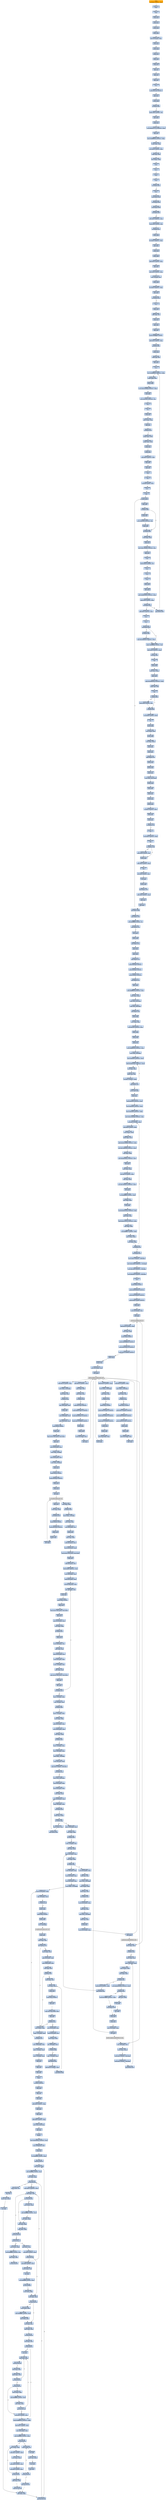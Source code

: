 digraph G {
node[shape=rectangle,style=filled,fillcolor=lightsteelblue,color=lightsteelblue]
bgcolor="transparent"
a0x005115bfroll_0x0UINT8_ecx[label="start\nroll $0x0<UINT8>, %ecx",fillcolor="orange",color="lightgrey"];
a0x005115c2nop_[label="0x005115c2\nnop "];
a0x005115c3nop_[label="0x005115c3\nnop "];
a0x005115c4pushl_eax[label="0x005115c4\npushl %eax"];
a0x005115c5pushl_ecx[label="0x005115c5\npushl %ecx"];
a0x005115c6pushl_edx[label="0x005115c6\npushl %edx"];
a0x005115c7pushl_ebx[label="0x005115c7\npushl %ebx"];
a0x005115c8leal_0x10esp__eax[label="0x005115c8\nleal 0x10(%esp), %eax"];
a0x005115ccpushl_eax[label="0x005115cc\npushl %eax"];
a0x005115cdpushl_ebp[label="0x005115cd\npushl %ebp"];
a0x005115cepushl_esi[label="0x005115ce\npushl %esi"];
a0x005115cfpushl_edi[label="0x005115cf\npushl %edi"];
a0x005115d0pushl_esi[label="0x005115d0\npushl %esi"];
a0x005115d1notb_ch[label="0x005115d1\nnotb %ch"];
a0x005115d3notb_ch[label="0x005115d3\nnotb %ch"];
a0x005115d5popl_esi[label="0x005115d5\npopl %esi"];
a0x005115d6clc_[label="0x005115d6\nclc "];
a0x005115d7pushl_0x11dUINT32[label="0x005115d7\npushl $0x11d<UINT32>"];
a0x005115dcpopl_ecx[label="0x005115dc\npopl %ecx"];
a0x005115ddpushl_ebp[label="0x005115dd\npushl %ebp"];
a0x005115dejo_0x005115e4[label="0x005115de\njo 0x005115e4"];
a0x005115e0addw_0x0UINT8_di[label="0x005115e0\naddw $0x0<UINT8>, %di"];
a0x005115e4popl_ebp[label="0x005115e4\npopl %ebp"];
a0x005115e5pushl_esi[label="0x005115e5\npushl %esi"];
a0x005115e6testl_0xd5412711UINT32_eax[label="0x005115e6\ntestl $0xd5412711<UINT32>, %eax"];
a0x005115ebpopl_esi[label="0x005115eb\npopl %esi"];
a0x005115ecmovl_0xfffffb08UINT32_ebp[label="0x005115ec\nmovl $0xfffffb08<UINT32>, %ebp"];
a0x005115f1xchgl_edi_ebp[label="0x005115f1\nxchgl %edi, %ebp"];
a0x005115f3rorl_0x40UINT8_ebx[label="0x005115f3\nrorl $0x40<UINT8>, %ebx"];
a0x005115f6cmpl_edi_eax[label="0x005115f6\ncmpl %edi, %eax"];
a0x005115f8leal_ebx__ebx[label="0x005115f8\nleal (%ebx), %ebx"];
a0x005115facld_[label="0x005115fa\ncld "];
a0x005115fbclc_[label="0x005115fb\nclc "];
a0x005115fccld_[label="0x005115fc\ncld "];
a0x005115fdcld_[label="0x005115fd\ncld "];
a0x005115fejno_0x00511601[label="0x005115fe\njno 0x00511601"];
a0x00511601cmc_[label="0x00511601\ncmc "];
a0x00511602jmp_0x00511606[label="0x00511602\njmp 0x00511606"];
a0x00511606call_0x00511604[label="0x00511606\ncall 0x00511604"];
a0x00511604jmp_0x0051160b[label="0x00511604\njmp 0x0051160b"];
a0x0051160bjbe_0x0051160f[label="0x0051160b\njbe 0x0051160f"];
a0x0051160faddl_0x0UINT32_eax[label="0x0051160f\naddl $0x0<UINT32>, %eax"];
a0x00511614subb_0x0UINT8_bh[label="0x00511614\nsubb $0x0<UINT8>, %bh"];
a0x00511617jno_0x00511621[label="0x00511617\njno 0x00511621"];
a0x00511621pushl_edx[label="0x00511621\npushl %edx"];
a0x00511622orl_0x0UINT32_eax[label="0x00511622\norl $0x0<UINT32>, %eax"];
a0x00511627popl_edx[label="0x00511627\npopl %edx"];
a0x00511628pushl_edi[label="0x00511628\npushl %edi"];
a0x00511629pushl_ebx[label="0x00511629\npushl %ebx"];
a0x0051162aaddl_0x4UINT8_esp[label="0x0051162a\naddl $0x4<UINT8>, %esp"];
a0x0051162dpopl_edi[label="0x0051162d\npopl %edi"];
a0x0051162eaddl_0x4UINT8_esp[label="0x0051162e\naddl $0x4<UINT8>, %esp"];
a0x00511631movl__4esp__esi[label="0x00511631\nmovl -4(%esp), %esi"];
a0x00511635pushl_edx[label="0x00511635\npushl %edx"];
a0x00511636orl_0x0UINT32_eax[label="0x00511636\norl $0x0<UINT32>, %eax"];
a0x0051163bpopl_edx[label="0x0051163b\npopl %edx"];
a0x0051163cjne_0x00511642[label="0x0051163c\njne 0x00511642"];
a0x00511642clc_[label="0x00511642\nclc "];
a0x00511643pushl_esi[label="0x00511643\npushl %esi"];
a0x00511644addl_edi_esi[label="0x00511644\naddl %edi, %esi"];
a0x00511646pushl_esi[label="0x00511646\npushl %esi"];
a0x00511647popl_edi[label="0x00511647\npopl %edi"];
a0x00511648popl_esi[label="0x00511648\npopl %esi"];
a0x00511649pushl_0xffffff80UINT8[label="0x00511649\npushl $0xffffff80<UINT8>"];
a0x0051164baddl_0x4UINT8_esp[label="0x0051164b\naddl $0x4<UINT8>, %esp"];
a0x0051164ejg_0x00511654[label="0x0051164e\njg 0x00511654"];
a0x00511654pushl_eax[label="0x00511654\npushl %eax"];
a0x00511655testb_bh_bh[label="0x00511655\ntestb %bh, %bh"];
a0x00511657popl_eax[label="0x00511657\npopl %eax"];
a0x00511658stc_[label="0x00511658\nstc "];
a0x00511659movl_0xfffffa63UINT32_ebp[label="0x00511659\nmovl $0xfffffa63<UINT32>, %ebp"];
a0x0051165exchgl_ebp_eax[label="0x0051165e\nxchgl %ebp, %eax"];
a0x00511660pushl_ebp[label="0x00511660\npushl %ebp"];
a0x00511661movl_0x54180f0dUINT32_ebp[label="0x00511661\nmovl $0x54180f0d<UINT32>, %ebp"];
a0x00511666popl_ebp[label="0x00511666\npopl %ebp"];
a0x00511667testw_0x19e2UINT16_ax[label="0x00511667\ntestw $0x19e2<UINT16>, %ax"];
a0x0051166bclc_[label="0x0051166b\nclc "];
a0x0051166cclc_[label="0x0051166c\nclc "];
a0x0051166dpushl_esi[label="0x0051166d\npushl %esi"];
a0x0051166eaddl_esp__eax[label="0x0051166e\naddl (%esp), %eax"];
a0x00511671popl_esi[label="0x00511671\npopl %esi"];
a0x00511672jg_0x00511679[label="0x00511672\njg 0x00511679"];
a0x00511679xchgl_eax_ebx[label="0x00511679\nxchgl %eax, %ebx"];
a0x0051167bxchgl_eax_ebx[label="0x0051167b\nxchgl %eax, %ebx"];
a0x0051167dpushl_edi[label="0x0051167d\npushl %edi"];
a0x0051167epushl_ebx[label="0x0051167e\npushl %ebx"];
a0x0051167fsubl_0x0UINT32_edi[label="0x0051167f\nsubl $0x0<UINT32>, %edi"];
a0x00511685popl_ebx[label="0x00511685\npopl %ebx"];
a0x00511686popl_edi[label="0x00511686\npopl %edi"];
a0x00511687cld_[label="0x00511687\ncld "];
a0x00511688clc_[label="0x00511688\nclc "];
a0x00511689sall_0x0INT8_ecx[label="0x00511689\nsall $0x0<INT8>, %ecx"];
a0x0051168cstc_[label="0x0051168c\nstc "];
a0x0051168dnop_[label="0x0051168d\nnop "];
a0x0051168epushl_eax_[label="0x0051168e\npushl (%eax)"];
a0x00511690popl_edx[label="0x00511690\npopl %edx"];
a0x00511691jb_0x00511699[label="0x00511691\njb 0x00511699"];
a0x00511699jg_0x0051169f[label="0x00511699\njg 0x0051169f"];
a0x0051169ftestl_eax_eax[label="0x0051169f\ntestl %eax, %eax"];
a0x005116a1pushl_esi[label="0x005116a1\npushl %esi"];
a0x005116a2movl_0xc7fb4af5UINT32_esi[label="0x005116a2\nmovl $0xc7fb4af5<UINT32>, %esi"];
a0x005116a7popl_esi[label="0x005116a7\npopl %esi"];
a0x005116a8cld_[label="0x005116a8\ncld "];
a0x005116a9testb_0x43UINT8_bl[label="0x005116a9\ntestb $0x43<UINT8>, %bl"];
a0x005116acstc_[label="0x005116ac\nstc "];
a0x005116adclc_[label="0x005116ad\nclc "];
a0x005116aestc_[label="0x005116ae\nstc "];
a0x005116afpushl_edx[label="0x005116af\npushl %edx"];
a0x005116b0popl_ebp[label="0x005116b0\npopl %ebp"];
a0x005116b1andl_0xff000000UINT32_ebp[label="0x005116b1\nandl $0xff000000<UINT32>, %ebp"];
a0x005116b7cmpl_0x0UINT8_ebp[label="0x005116b7\ncmpl $0x0<UINT8>, %ebp"];
a0x005116bajne_0x005116c1[label="0x005116ba\njne 0x005116c1"];
a0x005116c1addl_0x0UINT32_eax[label="0x005116c1\naddl $0x0<UINT32>, %eax"];
a0x005116c6clc_[label="0x005116c6\nclc "];
a0x005116c7stc_[label="0x005116c7\nstc "];
a0x005116c8jnp_0x005116d2[label="0x005116c8\njnp 0x005116d2"];
a0x005116d2cmpw_0xffffffd0UINT8_sp[label="0x005116d2\ncmpw $0xffffffd0<UINT8>, %sp"];
a0x005116d6addl_0x0UINT32_esp[label="0x005116d6\naddl $0x0<UINT32>, %esp"];
a0x005116dcorw_cx_cx[label="0x005116dc\norw %cx, %cx"];
a0x005116dfnop_[label="0x005116df\nnop "];
a0x005116e0pushl_edx[label="0x005116e0\npushl %edx"];
a0x005116e1addl_ecx_esp_[label="0x005116e1\naddl %ecx, (%esp)"];
a0x005116e4popl_edx[label="0x005116e4\npopl %edx"];
a0x005116e5cmpl_0x2fd6ad26UINT32_edx[label="0x005116e5\ncmpl $0x2fd6ad26<UINT32>, %edx"];
a0x005116ebcmpb_bh_dh[label="0x005116eb\ncmpb %bh, %dh"];
a0x005116ednop_[label="0x005116ed\nnop "];
a0x005116eeja_0x005116f4[label="0x005116ee\nja 0x005116f4"];
a0x005116f0subw_0x0UINT8_bx[label="0x005116f0\nsubw $0x0<UINT8>, %bx"];
a0x005116f4jo_0x005116f9[label="0x005116f4\njo 0x005116f9"];
a0x005116f6shll_0x60UINT8_edx[label="0x005116f6\nshll $0x60<UINT8>, %edx"];
a0x005116f9clc_[label="0x005116f9\nclc "];
a0x005116fapushl_ebx[label="0x005116fa\npushl %ebx"];
a0x005116fbmovl_edi__ebx[label="0x005116fb\nmovl (%edi), %ebx"];
a0x005116fdpushl_ebx[label="0x005116fd\npushl %ebx"];
a0x005116fexorl_edx_esp_[label="0x005116fe\nxorl %edx, (%esp)"];
a0x00511701popl_edx[label="0x00511701\npopl %edx"];
a0x00511702popl_ebx[label="0x00511702\npopl %ebx"];
a0x00511703jmp_0x0051173b[label="0x00511703\njmp 0x0051173b"];
a0x0051173bpushl_eax[label="0x0051173b\npushl %eax"];
a0x0051173cpushl_edx[label="0x0051173c\npushl %edx"];
a0x0051173dpopl_eax[label="0x0051173d\npopl %eax"];
a0x0051173estosl_eax_es_edi_[label="0x0051173e\nstosl %eax, %es:(%edi)"];
a0x0051173fpushl_eax[label="0x0051173f\npushl %eax"];
a0x00511740popl_edx[label="0x00511740\npopl %edx"];
a0x00511741popl_eax[label="0x00511741\npopl %eax"];
a0x00511742pushl_eax[label="0x00511742\npushl %eax"];
a0x00511743pushl_eax[label="0x00511743\npushl %eax"];
a0x00511744orl_0x0UINT32_eax[label="0x00511744\norl $0x0<UINT32>, %eax"];
a0x00511749popl_eax[label="0x00511749\npopl %eax"];
a0x0051174apopl_eax[label="0x0051174a\npopl %eax"];
a0x0051174bja_0x00511751[label="0x0051174b\nja 0x00511751"];
a0x00511751stc_[label="0x00511751\nstc "];
a0x00511752subl_0x0UINT32_eax[label="0x00511752\nsubl $0x0<UINT32>, %eax"];
a0x00511757nop_[label="0x00511757\nnop "];
a0x00511758jp_0x0051175d[label="0x00511758\njp 0x0051175d"];
a0x0051175aaddb_0x0UINT8_ah[label="0x0051175a\naddb $0x0<UINT8>, %ah"];
a0x0051175dpushl_eax[label="0x0051175d\npushl %eax"];
a0x0051175eaddl_0x4UINT8_esp[label="0x0051175e\naddl $0x4<UINT8>, %esp"];
a0x00511761cmc_[label="0x00511761\ncmc "];
a0x00511762roll_0x0UINT8_edi[label="0x00511762\nroll $0x0<UINT8>, %edi"];
a0x00511765incl_eax[label="0x00511765\nincl %eax"];
a0x00511766pushl_edx[label="0x00511766\npushl %edx"];
a0x00511767call_0x00511796[label="0x00511767\ncall 0x00511796"];
a0x00511796addl_0x4UINT8_esp[label="0x00511796\naddl $0x4<UINT8>, %esp"];
a0x00511799popl_edx[label="0x00511799\npopl %edx"];
a0x0051179adecl_ecx[label="0x0051179a\ndecl %ecx"];
a0x0051179bjne_0x0051168e[label="0x0051179b\njne 0x0051168e"];
a0x00511693pushl_edi[label="0x00511693\npushl %edi"];
a0x00511694movw_0x30f5UINT16_di[label="0x00511694\nmovw $0x30f5<UINT16>, %di"];
a0x00511698popl_edi[label="0x00511698\npopl %edi"];
a0x005116cajl_0x005116d2[label="0x005116ca\njl 0x005116d2"];
a0x005116cccmpl_0x1bfab3e3UINT32_esp[label="0x005116cc\ncmpl $0x1bfab3e3<UINT32>, %esp"];
a0x005116bcjmp_0x00511659[label="0x005116bc\njmp 0x00511659"];
a0x005117a1jmp_0x005117d0[label="0x005117a1\njmp 0x005117d0"];
a0x005117d0rolb_0xfffffff0UINT8_cl[label="0x005117d0\nrolb $0xfffffff0<UINT8>, %cl"];
a0x005117d3loop_0x005117e5[label="0x005117d3\nloop 0x005117e5"];
a0x005117e5incl_ecx[label="0x005117e5\nincl %ecx"];
a0x005117e6pushl_ebx[label="0x005117e6\npushl %ebx"];
a0x005117e7call_0x0051187a[label="0x005117e7\ncall 0x0051187a"];
a0x0051187apopl_ebx[label="0x0051187a\npopl %ebx"];
a0x0051187bpopl_ebx[label="0x0051187b\npopl %ebx"];
a0x0051187cjmp_0x00511113[label="0x0051187c\njmp 0x00511113"];
a0x00511113pushl_0xe038UINT32[label="0x00511113\npushl $0xe038<UINT32>"];
a0x00511118pushl_0xe034UINT32[label="0x00511118\npushl $0xe034<UINT32>"];
a0x0051111dpushl_0x893UINT32[label="0x0051111d\npushl $0x893<UINT32>"];
a0x00511122call_0x00511127[label="0x00511122\ncall 0x00511127"];
a0x00511127popl_eax[label="0x00511127\npopl %eax"];
a0x00511128andl_0xfffff000UINT32_eax[label="0x00511128\nandl $0xfffff000<UINT32>, %eax"];
a0x0051112daddl_eax_esp_[label="0x0051112d\naddl %eax, (%esp)"];
a0x00511130addl_eax_0x4esp_[label="0x00511130\naddl %eax, 0x4(%esp)"];
a0x00511134addl_eax_0x8esp_[label="0x00511134\naddl %eax, 0x8(%esp)"];
a0x00511138call_0x0051114e[label="0x00511138\ncall 0x0051114e"];
a0x0051114epushl_ebp[label="0x0051114e\npushl %ebp"];
a0x0051114fmovl_esp_ebp[label="0x0051114f\nmovl %esp, %ebp"];
a0x00511151subl_0x200UINT32_esp[label="0x00511151\nsubl $0x200<UINT32>, %esp"];
a0x00511157pushl_ebx[label="0x00511157\npushl %ebx"];
a0x00511158pushl_edi[label="0x00511158\npushl %edi"];
a0x00511159pushl_esi[label="0x00511159\npushl %esi"];
a0x0051115aandl_0xffff0000UINT32_eax[label="0x0051115a\nandl $0xffff0000<UINT32>, %eax"];
a0x0051115fmovl_eax__80ebp_[label="0x0051115f\nmovl %eax, -80(%ebp)"];
a0x00511162movl_0x8000UINT32_ecx[label="0x00511162\nmovl $0x8000<UINT32>, %ecx"];
a0x00511167addl_0xaf631837UINT32_eax[label="0x00511167\naddl $0xaf631837<UINT32>, %eax"];
a0x0051116cxorl_eax_ebx[label="0x0051116c\nxorl %eax, %ebx"];
a0x0051116eaddw_ax_bx[label="0x0051116e\naddw %ax, %bx"];
a0x00511171roll_0x7UINT8_ebx[label="0x00511171\nroll $0x7<UINT8>, %ebx"];
a0x00511174loop_0x00511167[label="0x00511174\nloop 0x00511167"];
a0x00511176pushl_0x8ebp_[label="0x00511176\npushl 0x8(%ebp)"];
a0x00511179popl_eax[label="0x00511179\npopl %eax"];
a0x0051117aaddl_0x4000UINT32_eax[label="0x0051117a\naddl $0x4000<UINT32>, %eax"];
a0x00511180movl_0x4000UINT32_ecx[label="0x00511180\nmovl $0x4000<UINT32>, %ecx"];
a0x00511185movl_0x4000UINT32_ebx[label="0x00511185\nmovl $0x4000<UINT32>, %ebx"];
a0x0051118amovl_0x21b4a03dUINT32_edi[label="0x0051118a\nmovl $0x21b4a03d<UINT32>, %edi"];
a0x0051118fsubl_0x4UINT8_ebx[label="0x0051118f\nsubl $0x4<UINT8>, %ebx"];
a0x00511192subl_0x4UINT8_eax[label="0x00511192\nsubl $0x4<UINT8>, %eax"];
a0x00511195movl_eax__edx[label="0x00511195\nmovl (%eax), %edx"];
a0x00511197addl_ebx_edx[label="0x00511197\naddl %ebx, %edx"];
a0x00511199addl_0x3b1e0996UINT32_edx[label="0x00511199\naddl $0x3b1e0996<UINT32>, %edx"];
a0x0051119fxorl_0x7ddf5838UINT32_edx[label="0x0051119f\nxorl $0x7ddf5838<UINT32>, %edx"];
a0x005111a5subl_ebx_edx[label="0x005111a5\nsubl %ebx, %edx"];
a0x005111a7subl_0xebd2a9a1UINT32_edi[label="0x005111a7\nsubl $0xebd2a9a1<UINT32>, %edi"];
a0x005111adnegl_edx[label="0x005111ad\nnegl %edx"];
a0x005111afaddl_ebx_edx[label="0x005111af\naddl %ebx, %edx"];
a0x005111b1rorl_0x7eUINT8_edx[label="0x005111b1\nrorl $0x7e<UINT8>, %edx"];
a0x005111b4subl_edi_edx[label="0x005111b4\nsubl %edi, %edx"];
a0x005111b6xorl_0x7e04ab12UINT32_edx[label="0x005111b6\nxorl $0x7e04ab12<UINT32>, %edx"];
a0x005111bcnotl_edx[label="0x005111bc\nnotl %edx"];
a0x005111berorl_0xffffffe8UINT8_edx[label="0x005111be\nrorl $0xffffffe8<UINT8>, %edx"];
a0x005111c1xorl_ebx_edx[label="0x005111c1\nxorl %ebx, %edx"];
a0x005111c3notl_edx[label="0x005111c3\nnotl %edx"];
a0x005111c5subl_0x3b3222e7UINT32_edi[label="0x005111c5\nsubl $0x3b3222e7<UINT32>, %edi"];
a0x005111cbaddl_edi_edx[label="0x005111cb\naddl %edi, %edx"];
a0x005111cdaddl_0xe252613cUINT32_edx[label="0x005111cd\naddl $0xe252613c<UINT32>, %edx"];
a0x005111d3subl_ebx_edx[label="0x005111d3\nsubl %ebx, %edx"];
a0x005111d5roll_0xffffffa7UINT8_edx[label="0x005111d5\nroll $0xffffffa7<UINT8>, %edx"];
a0x005111d8movl_edx_eax_[label="0x005111d8\nmovl %edx, (%eax)"];
a0x005111datestl_ebx_ebx[label="0x005111da\ntestl %ebx, %ebx"];
a0x005111dcjne_0x0051118f[label="0x005111dc\njne 0x0051118f"];
a0x005111e2call_0x00511537[label="0x005111e2\ncall 0x00511537"];
a0x00511537movl_0x0UINT32__68ebp_[label="0x00511537\nmovl $0x0<UINT32>, -68(%ebp)"];
a0x0051153emovl_0x10000UINT32__72ebp_[label="0x0051153e\nmovl $0x10000<UINT32>, -72(%ebp)"];
a0x00511545movl_0x15bfUINT32__76ebp_[label="0x00511545\nmovl $0x15bf<UINT32>, -76(%ebp)"];
a0x0051154cmovl_0x4000UINT32__84ebp_[label="0x0051154c\nmovl $0x4000<UINT32>, -84(%ebp)"];
a0x00511553ret[label="0x00511553\nret"];
a0x005111e7pushl_0x0UINT8[label="0x005111e7\npushl $0x0<UINT8>"];
a0x005111e9pushl_0x6c6c642eUINT32[label="0x005111e9\npushl $0x6c6c642e<UINT32>"];
a0x005111eepushl_0x32336c65UINT32[label="0x005111ee\npushl $0x32336c65<UINT32>"];
a0x005111f3pushl_0x6e72656bUINT32[label="0x005111f3\npushl $0x6e72656b<UINT32>"];
a0x005111f8pushl_esp[label="0x005111f8\npushl %esp"];
a0x005111f9movl_0x10ebp__eax[label="0x005111f9\nmovl 0x10(%ebp), %eax"];
a0x005111fccall_eax_[label="0x005111fc\ncall (%eax)"];
LoadLibraryA_kernel32_dll[label="LoadLibraryA@kernel32.dll",fillcolor="lightgrey",color="lightgrey"];
a0x005111feaddl_0x10UINT8_esp[label="0x005111fe\naddl $0x10<UINT8>, %esp"];
a0x00511201movl_eax_edi[label="0x00511201\nmovl %eax, %edi"];
a0x00511203pushl_0x0UINT8[label="0x00511203\npushl $0x0<UINT8>"];
a0x00511205pushl_0x636f6c6cUINT32[label="0x00511205\npushl $0x636f6c6c<UINT32>"];
a0x0051120apushl_0x416c6175UINT32[label="0x0051120a\npushl $0x416c6175<UINT32>"];
a0x0051120fpushl_0x74726956UINT32[label="0x0051120f\npushl $0x74726956<UINT32>"];
a0x00511214pushl_esp[label="0x00511214\npushl %esp"];
a0x00511215pushl_eax[label="0x00511215\npushl %eax"];
a0x00511216movl_0xcebp__eax[label="0x00511216\nmovl 0xc(%ebp), %eax"];
a0x00511219call_eax_[label="0x00511219\ncall (%eax)"];
GetProcAddress_kernel32_dll[label="GetProcAddress@kernel32.dll",fillcolor="lightgrey",color="lightgrey"];
a0x0051121baddl_0x10UINT8_esp[label="0x0051121b\naddl $0x10<UINT8>, %esp"];
a0x0051121emovl_eax_ebx[label="0x0051121e\nmovl %eax, %ebx"];
a0x00511220testl_eax_eax[label="0x00511220\ntestl %eax, %eax"];
a0x00511222je_0x0051152d[label="0x00511222\nje 0x0051152d"];
a0x00511228pushl_0x7463UINT32[label="0x00511228\npushl $0x7463<UINT32>"];
a0x0051122dpushl_0x65746f72UINT32[label="0x0051122d\npushl $0x65746f72<UINT32>"];
a0x00511232pushl_0x506c6175UINT32[label="0x00511232\npushl $0x506c6175<UINT32>"];
a0x00511237pushl_0x74726956UINT32[label="0x00511237\npushl $0x74726956<UINT32>"];
a0x0051123cpushl_esp[label="0x0051123c\npushl %esp"];
a0x0051123dpushl_edi[label="0x0051123d\npushl %edi"];
a0x0051123emovl_0xcebp__eax[label="0x0051123e\nmovl 0xc(%ebp), %eax"];
a0x00511241call_eax_[label="0x00511241\ncall (%eax)"];
a0x00511243addl_0x10UINT8_esp[label="0x00511243\naddl $0x10<UINT8>, %esp"];
a0x00511246movl_eax__116ebp_[label="0x00511246\nmovl %eax, -116(%ebp)"];
a0x00511249testl_eax_eax[label="0x00511249\ntestl %eax, %eax"];
a0x0051124bje_0x0051152d[label="0x0051124b\nje 0x0051152d"];
a0x00511251pushl_0x0UINT8[label="0x00511251\npushl $0x0<UINT8>"];
a0x00511253pushl_0x79726575UINT32[label="0x00511253\npushl $0x79726575<UINT32>"];
a0x00511258pushl_0x516c6175UINT32[label="0x00511258\npushl $0x516c6175<UINT32>"];
a0x0051125dpushl_0x74726956UINT32[label="0x0051125d\npushl $0x74726956<UINT32>"];
a0x00511262pushl_esp[label="0x00511262\npushl %esp"];
a0x00511263pushl_edi[label="0x00511263\npushl %edi"];
a0x00511264movl_0xcebp__eax[label="0x00511264\nmovl 0xc(%ebp), %eax"];
a0x00511267call_eax_[label="0x00511267\ncall (%eax)"];
a0x00511269addl_0x10UINT8_esp[label="0x00511269\naddl $0x10<UINT8>, %esp"];
a0x0051126cmovl_eax__120ebp_[label="0x0051126c\nmovl %eax, -120(%ebp)"];
a0x0051126ftestl_eax_eax[label="0x0051126f\ntestl %eax, %eax"];
a0x00511271je_0x0051152d[label="0x00511271\nje 0x0051152d"];
a0x00511277pushl_0x0UINT8[label="0x00511277\npushl $0x0<UINT8>"];
a0x00511279pushl_0x72745064UINT32[label="0x00511279\npushl $0x72745064<UINT32>"];
a0x0051127epushl_0x61655264UINT32[label="0x0051127e\npushl $0x61655264<UINT32>"];
a0x00511283pushl_0x61427349UINT32[label="0x00511283\npushl $0x61427349<UINT32>"];
a0x00511288pushl_esp[label="0x00511288\npushl %esp"];
a0x00511289pushl_edi[label="0x00511289\npushl %edi"];
a0x0051128amovl_0xcebp__eax[label="0x0051128a\nmovl 0xc(%ebp), %eax"];
a0x0051128dcall_eax_[label="0x0051128d\ncall (%eax)"];
a0x0051128faddl_0x10UINT8_esp[label="0x0051128f\naddl $0x10<UINT8>, %esp"];
a0x00511292movl_eax__124ebp_[label="0x00511292\nmovl %eax, -124(%ebp)"];
a0x00511295testl_eax_eax[label="0x00511295\ntestl %eax, %eax"];
a0x00511297je_0x0051152d[label="0x00511297\nje 0x0051152d"];
a0x0051129dleal__504ebp__edi[label="0x0051129d\nleal -504(%ebp), %edi"];
a0x005112a3pushl_edi[label="0x005112a3\npushl %edi"];
a0x005112a4movl_0x8ebp__esi[label="0x005112a4\nmovl 0x8(%ebp), %esi"];
a0x005112a7addl_0x3cesi__esi[label="0x005112a7\naddl 0x3c(%esi), %esi"];
a0x005112aapushl_0x3eUINT8[label="0x005112aa\npushl $0x3e<UINT8>"];
a0x005112acpopl_ecx[label="0x005112ac\npopl %ecx"];
a0x005112adrepz_movsl_ds_esi__es_edi_[label="0x005112ad\nrepz movsl %ds:(%esi), %es:(%edi)"];
a0x005112afpopl_edi[label="0x005112af\npopl %edi"];
a0x005112b0movl_0x34edi__eax[label="0x005112b0\nmovl 0x34(%edi), %eax"];
a0x005112b3movl_eax__4ebp_[label="0x005112b3\nmovl %eax, -4(%ebp)"];
a0x005112b6movl_0x50edi__ecx[label="0x005112b6\nmovl 0x50(%edi), %ecx"];
a0x005112b9movl_ecx__8ebp_[label="0x005112b9\nmovl %ecx, -8(%ebp)"];
a0x005112bcpushl_ecx[label="0x005112bc\npushl %ecx"];
a0x005112bdpushl_0x40UINT8[label="0x005112bd\npushl $0x40<UINT8>"];
a0x005112bfpushl_0x3000UINT32[label="0x005112bf\npushl $0x3000<UINT32>"];
a0x005112c4pushl_ecx[label="0x005112c4\npushl %ecx"];
a0x005112c5pushl_eax[label="0x005112c5\npushl %eax"];
a0x005112c6call_ebx[label="0x005112c6\ncall %ebx"];
VirtualAlloc_kernel32_dll[label="VirtualAlloc@kernel32.dll",fillcolor="lightgrey",color="lightgrey"];
a0x005112c8popl_ecx[label="0x005112c8\npopl %ecx"];
a0x005112c9testl_eax_eax[label="0x005112c9\ntestl %eax, %eax"];
a0x005112cbjne_0x005112e0[label="0x005112cb\njne 0x005112e0"];
a0x005112cdpushl_0x40UINT8[label="0x005112cd\npushl $0x40<UINT8>"];
a0x005112cfpushl_0x1000UINT32[label="0x005112cf\npushl $0x1000<UINT32>"];
a0x005112d4pushl_ecx[label="0x005112d4\npushl %ecx"];
a0x005112d5pushl_eax[label="0x005112d5\npushl %eax"];
a0x005112d6call_ebx[label="0x005112d6\ncall %ebx"];
a0x005112d8testl_eax_eax[label="0x005112d8\ntestl %eax, %eax"];
a0x005112daje_0x0051152d[label="0x005112da\nje 0x0051152d"];
a0x005112e0movl_eax__12ebp_[label="0x005112e0\nmovl %eax, -12(%ebp)"];
a0x005112e3movl_eax_edi[label="0x005112e3\nmovl %eax, %edi"];
a0x005112e5movl_0x8ebp__esi[label="0x005112e5\nmovl 0x8(%ebp), %esi"];
a0x005112e8pushl_esi[label="0x005112e8\npushl %esi"];
a0x005112e9movl_esi_ecx[label="0x005112e9\nmovl %esi, %ecx"];
a0x005112ebaddl_0x3cesi__ecx[label="0x005112eb\naddl 0x3c(%esi), %ecx"];
a0x005112eemovl_0x54ecx__ecx[label="0x005112ee\nmovl 0x54(%ecx), %ecx"];
a0x005112f1repz_movsb_ds_esi__es_edi_[label="0x005112f1\nrepz movsb %ds:(%esi), %es:(%edi)"];
a0x005112f3popl_esi[label="0x005112f3\npopl %esi"];
a0x005112f4addl_0x3cesi__esi[label="0x005112f4\naddl 0x3c(%esi), %esi"];
a0x005112f7addl_0xf8UINT32_esi[label="0x005112f7\naddl $0xf8<UINT32>, %esi"];
a0x005112fdmovl_0x8ebp__eax[label="0x005112fd\nmovl 0x8(%ebp), %eax"];
a0x00511300addl_0x3ceax__eax[label="0x00511300\naddl 0x3c(%eax), %eax"];
a0x00511303movzbl_0x6eax__eax[label="0x00511303\nmovzbl 0x6(%eax), %eax"];
a0x00511307leal__56ebp__edi[label="0x00511307\nleal -56(%ebp), %edi"];
a0x0051130apushl_edi[label="0x0051130a\npushl %edi"];
a0x0051130bpushl_0xaUINT8[label="0x0051130b\npushl $0xa<UINT8>"];
a0x0051130dpopl_ecx[label="0x0051130d\npopl %ecx"];
a0x0051130erepz_movsl_ds_esi__es_edi_[label="0x0051130e\nrepz movsl %ds:(%esi), %es:(%edi)"];
a0x00511310popl_edi[label="0x00511310\npopl %edi"];
a0x00511311movl_0x14edi__edx[label="0x00511311\nmovl 0x14(%edi), %edx"];
a0x00511314testl_edx_edx[label="0x00511314\ntestl %edx, %edx"];
a0x00511316je_0x0051132c[label="0x00511316\nje 0x0051132c"];
a0x00511318pushl_esi[label="0x00511318\npushl %esi"];
a0x00511319movl_0x8ebp__esi[label="0x00511319\nmovl 0x8(%ebp), %esi"];
a0x0051131caddl_edx_esi[label="0x0051131c\naddl %edx, %esi"];
a0x0051131emovl_0x10edi__ecx[label="0x0051131e\nmovl 0x10(%edi), %ecx"];
a0x00511321movl_0xcedi__edx[label="0x00511321\nmovl 0xc(%edi), %edx"];
a0x00511324movl__12ebp__edi[label="0x00511324\nmovl -12(%ebp), %edi"];
a0x00511327addl_edx_edi[label="0x00511327\naddl %edx, %edi"];
a0x00511329repz_movsb_ds_esi__es_edi_[label="0x00511329\nrepz movsb %ds:(%esi), %es:(%edi)"];
a0x0051132bpopl_esi[label="0x0051132b\npopl %esi"];
a0x0051132cdecl_eax[label="0x0051132c\ndecl %eax"];
a0x0051132djne_0x00511307[label="0x0051132d\njne 0x00511307"];
a0x0051132fmovl__12ebp__edx[label="0x0051132f\nmovl -12(%ebp), %edx"];
a0x00511332subl__4ebp__edx[label="0x00511332\nsubl -4(%ebp), %edx"];
a0x00511335je_0x00511393[label="0x00511335\nje 0x00511393"];
a0x00511337movl__12ebp__eax[label="0x00511337\nmovl -12(%ebp), %eax"];
a0x0051133amovl_eax_ebx[label="0x0051133a\nmovl %eax, %ebx"];
a0x0051133caddl_0x3cebx__ebx[label="0x0051133c\naddl 0x3c(%ebx), %ebx"];
a0x0051133fmovl_0xa0ebx__ebx[label="0x0051133f\nmovl 0xa0(%ebx), %ebx"];
a0x00511345testl_ebx_ebx[label="0x00511345\ntestl %ebx, %ebx"];
a0x00511347je_0x00511393[label="0x00511347\nje 0x00511393"];
a0x00511393movl__12ebp__ecx[label="0x00511393\nmovl -12(%ebp), %ecx"];
a0x00511396movl__80ebp__edx[label="0x00511396\nmovl -80(%ebp), %edx"];
a0x00511399addl_edx__76ebp_[label="0x00511399\naddl %edx, -76(%ebp)"];
a0x0051139cmovl_fs_0x30_eax[label="0x0051139c\nmovl %fs:0x30, %eax"];
a0x005113a3cmpl_0x0UINT8__68ebp_[label="0x005113a3\ncmpl $0x0<UINT8>, -68(%ebp)"];
a0x005113a7jne_0x005113ac[label="0x005113a7\njne 0x005113ac"];
a0x005113a9movl_ecx_0x8eax_[label="0x005113a9\nmovl %ecx, 0x8(%eax)"];
a0x005113acmovl_0xceax__eax[label="0x005113ac\nmovl 0xc(%eax), %eax"];
a0x005113afmovl_0xceax__eax[label="0x005113af\nmovl 0xc(%eax), %eax"];
a0x005113b2movl_eax_esi[label="0x005113b2\nmovl %eax, %esi"];
a0x005113b4movl_0x18eax__edx[label="0x005113b4\nmovl 0x18(%eax), %edx"];
a0x005113b7cmpl__80ebp__edx[label="0x005113b7\ncmpl -80(%ebp), %edx"];
a0x005113bajne_0x005113e3[label="0x005113ba\njne 0x005113e3"];
a0x005113e3cmpl_esi_eax_[label="0x005113e3\ncmpl %esi, (%eax)"];
a0x005113e5je_0x005113eb[label="0x005113e5\nje 0x005113eb"];
a0x005113e7movl_eax__eax[label="0x005113e7\nmovl (%eax), %eax"];
a0x005113e9jmp_0x005113b4[label="0x005113e9\njmp 0x005113b4"];
a0x005113ebmovl__376ebp__ebx[label="0x005113eb\nmovl -376(%ebp), %ebx"];
a0x005113f1testl_ebx_ebx[label="0x005113f1\ntestl %ebx, %ebx"];
a0x005113f3je_0x00511461[label="0x005113f3\nje 0x00511461"];
a0x005113f5movl__12ebp__esi[label="0x005113f5\nmovl -12(%ebp), %esi"];
a0x005113f8addl_esi_ebx[label="0x005113f8\naddl %esi, %ebx"];
a0x005113famovl_0xcebx__eax[label="0x005113fa\nmovl 0xc(%ebx), %eax"];
a0x005113fdtestl_eax_eax[label="0x005113fd\ntestl %eax, %eax"];
a0x005113ffje_0x00511461[label="0x005113ff\nje 0x00511461"];
a0x00511401movl_0x10ebx__ecx[label="0x00511401\nmovl 0x10(%ebx), %ecx"];
a0x00511404addl_esi_ecx[label="0x00511404\naddl %esi, %ecx"];
a0x00511406movl_ecx__60ebp_[label="0x00511406\nmovl %ecx, -60(%ebp)"];
a0x00511409movl_ebx__ecx[label="0x00511409\nmovl (%ebx), %ecx"];
a0x0051140btestl_ecx_ecx[label="0x0051140b\ntestl %ecx, %ecx"];
a0x0051140djne_0x00511412[label="0x0051140d\njne 0x00511412"];
a0x0051140fmovl_0x10ebx__ecx[label="0x0051140f\nmovl 0x10(%ebx), %ecx"];
a0x00511412addl_esi_ecx[label="0x00511412\naddl %esi, %ecx"];
a0x00511414movl_ecx__64ebp_[label="0x00511414\nmovl %ecx, -64(%ebp)"];
a0x00511417addl_esi_eax[label="0x00511417\naddl %esi, %eax"];
a0x00511419pushl_eax[label="0x00511419\npushl %eax"];
a0x0051141amovl_0x10ebp__eax[label="0x0051141a\nmovl 0x10(%ebp), %eax"];
a0x0051141dcall_eax_[label="0x0051141d\ncall (%eax)"];
a0x0051141ftestl_eax_eax[label="0x0051141f\ntestl %eax, %eax"];
a0x00511421je_0x0051152d[label="0x00511421\nje 0x0051152d"];
a0x00511427movl_eax_edi[label="0x00511427\nmovl %eax, %edi"];
a0x00511429movl__64ebp__ecx[label="0x00511429\nmovl -64(%ebp), %ecx"];
a0x0051142cmovl_ecx__edx[label="0x0051142c\nmovl (%ecx), %edx"];
a0x0051142etestl_edx_edx[label="0x0051142e\ntestl %edx, %edx"];
a0x00511430je_0x0051145c[label="0x00511430\nje 0x0051145c"];
a0x00511432testl_0x80000000UINT32_edx[label="0x00511432\ntestl $0x80000000<UINT32>, %edx"];
a0x00511438je_0x00511442[label="0x00511438\nje 0x00511442"];
a0x00511442addl_esi_edx[label="0x00511442\naddl %esi, %edx"];
a0x00511444incl_edx[label="0x00511444\nincl %edx"];
a0x00511445incl_edx[label="0x00511445\nincl %edx"];
a0x00511446pushl_edx[label="0x00511446\npushl %edx"];
a0x00511447pushl_edi[label="0x00511447\npushl %edi"];
a0x00511448movl_0xcebp__eax[label="0x00511448\nmovl 0xc(%ebp), %eax"];
a0x0051144bcall_eax_[label="0x0051144b\ncall (%eax)"];
a0x0051144dmovl__60ebp__ecx[label="0x0051144d\nmovl -60(%ebp), %ecx"];
a0x00511450movl_eax_ecx_[label="0x00511450\nmovl %eax, (%ecx)"];
a0x00511452addl_0x4UINT8__60ebp_[label="0x00511452\naddl $0x4<UINT8>, -60(%ebp)"];
a0x00511456addl_0x4UINT8__64ebp_[label="0x00511456\naddl $0x4<UINT8>, -64(%ebp)"];
a0x0051145ajmp_0x00511429[label="0x0051145a\njmp 0x00511429"];
GetProcAddress_KERNEL32_DLL[label="GetProcAddress@KERNEL32.DLL",fillcolor="lightgrey",color="lightgrey"];
a0x0051145caddl_0x14UINT8_ebx[label="0x0051145c\naddl $0x14<UINT8>, %ebx"];
a0x0051145fjmp_0x005113fa[label="0x0051145f\njmp 0x005113fa"];
LoadLibraryA_KERNEL32_DLL[label="LoadLibraryA@KERNEL32.DLL",fillcolor="lightgrey",color="lightgrey"];
a0x0051143aandl_0x7fffffffUINT32_edx[label="0x0051143a\nandl $0x7fffffff<UINT32>, %edx"];
a0x00511440jmp_0x00511446[label="0x00511440\njmp 0x00511446"];
a0x00511461movl_fs_0x30_eax[label="0x00511461\nmovl %fs:0x30, %eax"];
a0x00511468movl_0xceax__eax[label="0x00511468\nmovl 0xc(%eax), %eax"];
a0x0051146bmovl_0xceax__ebx[label="0x0051146b\nmovl 0xc(%eax), %ebx"];
a0x0051146emovl_ebx__112ebp_[label="0x0051146e\nmovl %ebx, -112(%ebp)"];
a0x00511471movl_0x18ebx__edx[label="0x00511471\nmovl 0x18(%ebx), %edx"];
a0x00511474cmpl__80ebp__edx[label="0x00511474\ncmpl -80(%ebp), %edx"];
a0x00511477je_0x00511519[label="0x00511477\nje 0x00511519"];
a0x0051147dpushl_edx[label="0x0051147d\npushl %edx"];
a0x0051147epushl_0x4UINT8[label="0x0051147e\npushl $0x4<UINT8>"];
a0x00511480pushl_edx[label="0x00511480\npushl %edx"];
a0x00511481call__124ebp_[label="0x00511481\ncall -124(%ebp)"];
IsBadReadPtr_kernel32_dll[label="IsBadReadPtr@kernel32.dll",fillcolor="lightgrey",color="lightgrey"];
a0x00511484popl_edx[label="0x00511484\npopl %edx"];
a0x00511485testl_eax_eax[label="0x00511485\ntestl %eax, %eax"];
a0x00511487jne_0x00511519[label="0x00511487\njne 0x00511519"];
a0x00511519movl_ebx__ebx[label="0x00511519\nmovl (%ebx), %ebx"];
a0x0051151bcmpl__112ebp__ebx[label="0x0051151b\ncmpl -112(%ebp), %ebx"];
a0x0051151ejne_0x00511471[label="0x0051151e\njne 0x00511471"];
a0x0051148dmovl_edx_edi[label="0x0051148d\nmovl %edx, %edi"];
a0x0051148faddl_0x3cedi__edi[label="0x0051148f\naddl 0x3c(%edi), %edi"];
a0x00511492movl_0x80edi__edi[label="0x00511492\nmovl 0x80(%edi), %edi"];
a0x00511498testl_edi_edi[label="0x00511498\ntestl %edi, %edi"];
a0x0051149aje_0x00511519[label="0x0051149a\nje 0x00511519"];
a0x0051149caddl_edx_edi[label="0x0051149c\naddl %edx, %edi"];
a0x0051149exorl_eax_eax[label="0x0051149e\nxorl %eax, %eax"];
a0x005114a0pushl_edi[label="0x005114a0\npushl %edi"];
a0x005114a1pushl_0x5UINT8[label="0x005114a1\npushl $0x5<UINT8>"];
a0x005114a3popl_ecx[label="0x005114a3\npopl %ecx"];
a0x005114a4repz_scasl_es_edi__eax[label="0x005114a4\nrepz scasl %es:(%edi), %eax"];
a0x005114a6popl_edi[label="0x005114a6\npopl %edi"];
a0x005114a7je_0x00511519[label="0x005114a7\nje 0x00511519"];
a0x005114a9movl_0x10edi__esi[label="0x005114a9\nmovl 0x10(%edi), %esi"];
a0x005114acaddl_0x18ebx__esi[label="0x005114ac\naddl 0x18(%ebx), %esi"];
a0x005114afmovl_esi__eax[label="0x005114af\nmovl (%esi), %eax"];
a0x005114b1subl__80ebp__eax[label="0x005114b1\nsubl -80(%ebp), %eax"];
a0x005114b4jb_0x005114bb[label="0x005114b4\njb 0x005114bb"];
a0x005114b6cmpl__72ebp__eax[label="0x005114b6\ncmpl -72(%ebp), %eax"];
a0x005114b9jbe_0x005114c0[label="0x005114b9\njbe 0x005114c0"];
a0x005114bbaddl_0x14UINT8_edi[label="0x005114bb\naddl $0x14<UINT8>, %edi"];
a0x005114bejmp_0x0051149e[label="0x005114be\njmp 0x0051149e"];
a0x00511524movl__464ebp__eax[label="0x00511524\nmovl -464(%ebp), %eax"];
a0x0051152aaddl__12ebp__eax[label="0x0051152a\naddl -12(%ebp), %eax"];
a0x0051152dmovl__12ebp__ecx[label="0x0051152d\nmovl -12(%ebp), %ecx"];
a0x00511530popl_esi[label="0x00511530\npopl %esi"];
a0x00511531popl_edi[label="0x00511531\npopl %edi"];
a0x00511532popl_ebx[label="0x00511532\npopl %ebx"];
a0x00511533leave_[label="0x00511533\nleave "];
a0x00511534ret_0xcUINT16[label="0x00511534\nret $0xc<UINT16>"];
a0x0051113dpopl_edi[label="0x0051113d\npopl %edi"];
a0x0051113epopl_esi[label="0x0051113e\npopl %esi"];
a0x0051113fpopl_ebp[label="0x0051113f\npopl %ebp"];
a0x00511140addl_0x4UINT8_esp[label="0x00511140\naddl $0x4<UINT8>, %esp"];
a0x00511143popl_ebx[label="0x00511143\npopl %ebx"];
a0x00511144popl_edx[label="0x00511144\npopl %edx"];
a0x00511145addl_0x8UINT8_esp[label="0x00511145\naddl $0x8<UINT8>, %esp"];
a0x00511148movl_ecx_0x4esp_[label="0x00511148\nmovl %ecx, 0x4(%esp)"];
a0x0051114cjmp_eax[label="0x0051114c\njmp %eax"];
a0x1478c730pusha_[label="0x1478c730\npusha "];
a0x1478c731movl_0x409000UINT32_esi[label="0x1478c731\nmovl $0x409000<UINT32>, %esi"];
a0x1478c736leal__32768esi__edi[label="0x1478c736\nleal -32768(%esi), %edi"];
a0x1478c73cpushl_edi[label="0x1478c73c\npushl %edi"];
a0x1478c73dorl_0xffffffffUINT8_ebp[label="0x1478c73d\norl $0xffffffff<UINT8>, %ebp"];
a0x1478c740jmp_0x1478c752[label="0x1478c740\njmp 0x1478c752"];
a0x1478c752movl_esi__ebx[label="0x1478c752\nmovl (%esi), %ebx"];
a0x1478c754subl_0xfffffffcUINT8_esi[label="0x1478c754\nsubl $0xfffffffc<UINT8>, %esi"];
a0x1478c757adcl_ebx_ebx[label="0x1478c757\nadcl %ebx, %ebx"];
a0x1478c759jb_0x1478c748[label="0x1478c759\njb 0x1478c748"];
a0x1478c748movb_esi__al[label="0x1478c748\nmovb (%esi), %al"];
a0x1478c74aincl_esi[label="0x1478c74a\nincl %esi"];
a0x1478c74bmovb_al_edi_[label="0x1478c74b\nmovb %al, (%edi)"];
a0x1478c74dincl_edi[label="0x1478c74d\nincl %edi"];
a0x1478c74eaddl_ebx_ebx[label="0x1478c74e\naddl %ebx, %ebx"];
a0x1478c750jne_0x1478c759[label="0x1478c750\njne 0x1478c759"];
a0x1478c75bmovl_0x1UINT32_eax[label="0x1478c75b\nmovl $0x1<UINT32>, %eax"];
a0x1478c760addl_ebx_ebx[label="0x1478c760\naddl %ebx, %ebx"];
a0x1478c762jne_0x1478c76b[label="0x1478c762\njne 0x1478c76b"];
a0x1478c76badcl_eax_eax[label="0x1478c76b\nadcl %eax, %eax"];
a0x1478c76daddl_ebx_ebx[label="0x1478c76d\naddl %ebx, %ebx"];
a0x1478c76fjae_0x1478c760[label="0x1478c76f\njae 0x1478c760"];
a0x1478c771jne_0x1478c77c[label="0x1478c771\njne 0x1478c77c"];
a0x1478c77cxorl_ecx_ecx[label="0x1478c77c\nxorl %ecx, %ecx"];
a0x1478c77esubl_0x3UINT8_eax[label="0x1478c77e\nsubl $0x3<UINT8>, %eax"];
a0x1478c781jb_0x1478c790[label="0x1478c781\njb 0x1478c790"];
a0x1478c783shll_0x8UINT8_eax[label="0x1478c783\nshll $0x8<UINT8>, %eax"];
a0x1478c786movb_esi__al[label="0x1478c786\nmovb (%esi), %al"];
a0x1478c788incl_esi[label="0x1478c788\nincl %esi"];
a0x1478c789xorl_0xffffffffUINT8_eax[label="0x1478c789\nxorl $0xffffffff<UINT8>, %eax"];
a0x1478c78cje_0x1478c802[label="0x1478c78c\nje 0x1478c802"];
a0x1478c78emovl_eax_ebp[label="0x1478c78e\nmovl %eax, %ebp"];
a0x1478c790addl_ebx_ebx[label="0x1478c790\naddl %ebx, %ebx"];
a0x1478c792jne_0x1478c79b[label="0x1478c792\njne 0x1478c79b"];
a0x1478c79badcl_ecx_ecx[label="0x1478c79b\nadcl %ecx, %ecx"];
a0x1478c79daddl_ebx_ebx[label="0x1478c79d\naddl %ebx, %ebx"];
a0x1478c79fjne_0x1478c7a8[label="0x1478c79f\njne 0x1478c7a8"];
a0x1478c7a8adcl_ecx_ecx[label="0x1478c7a8\nadcl %ecx, %ecx"];
a0x1478c7aajne_0x1478c7cc[label="0x1478c7aa\njne 0x1478c7cc"];
a0x1478c7cccmpl_0xfffff300UINT32_ebp[label="0x1478c7cc\ncmpl $0xfffff300<UINT32>, %ebp"];
a0x1478c7d2adcl_0x1UINT8_ecx[label="0x1478c7d2\nadcl $0x1<UINT8>, %ecx"];
a0x1478c7d5leal_ediebp__edx[label="0x1478c7d5\nleal (%edi,%ebp), %edx"];
a0x1478c7d8cmpl_0xfffffffcUINT8_ebp[label="0x1478c7d8\ncmpl $0xfffffffc<UINT8>, %ebp"];
a0x1478c7dbjbe_0x1478c7ec[label="0x1478c7db\njbe 0x1478c7ec"];
a0x1478c7ecmovl_edx__eax[label="0x1478c7ec\nmovl (%edx), %eax"];
a0x1478c7eeaddl_0x4UINT8_edx[label="0x1478c7ee\naddl $0x4<UINT8>, %edx"];
a0x1478c7f1movl_eax_edi_[label="0x1478c7f1\nmovl %eax, (%edi)"];
a0x1478c7f3addl_0x4UINT8_edi[label="0x1478c7f3\naddl $0x4<UINT8>, %edi"];
a0x1478c7f6subl_0x4UINT8_ecx[label="0x1478c7f6\nsubl $0x4<UINT8>, %ecx"];
a0x1478c7f9ja_0x1478c7ec[label="0x1478c7f9\nja 0x1478c7ec"];
a0x1478c7fbaddl_ecx_edi[label="0x1478c7fb\naddl %ecx, %edi"];
a0x1478c7fdjmp_0x1478c74e[label="0x1478c7fd\njmp 0x1478c74e"];
a0x1478c7acincl_ecx[label="0x1478c7ac\nincl %ecx"];
a0x1478c7adaddl_ebx_ebx[label="0x1478c7ad\naddl %ebx, %ebx"];
a0x1478c7afjne_0x1478c7b8[label="0x1478c7af\njne 0x1478c7b8"];
a0x1478c7b8adcl_ecx_ecx[label="0x1478c7b8\nadcl %ecx, %ecx"];
a0x1478c7baaddl_ebx_ebx[label="0x1478c7ba\naddl %ebx, %ebx"];
a0x1478c7bcjae_0x1478c7ad[label="0x1478c7bc\njae 0x1478c7ad"];
a0x1478c7bejne_0x1478c7c9[label="0x1478c7be\njne 0x1478c7c9"];
a0x1478c7c0movl_esi__ebx[label="0x1478c7c0\nmovl (%esi), %ebx"];
a0x1478c7c2subl_0xfffffffcUINT8_esi[label="0x1478c7c2\nsubl $0xfffffffc<UINT8>, %esi"];
a0x1478c7c5adcl_ebx_ebx[label="0x1478c7c5\nadcl %ebx, %ebx"];
a0x1478c7c7jae_0x1478c7ad[label="0x1478c7c7\njae 0x1478c7ad"];
a0x1478c7c9addl_0x2UINT8_ecx[label="0x1478c7c9\naddl $0x2<UINT8>, %ecx"];
a0x1478c7ddmovb_edx__al[label="0x1478c7dd\nmovb (%edx), %al"];
a0x1478c7dfincl_edx[label="0x1478c7df\nincl %edx"];
a0x1478c7e0movb_al_edi_[label="0x1478c7e0\nmovb %al, (%edi)"];
a0x1478c7e2incl_edi[label="0x1478c7e2\nincl %edi"];
a0x1478c7e3decl_ecx[label="0x1478c7e3\ndecl %ecx"];
a0x1478c7e4jne_0x1478c7dd[label="0x1478c7e4\njne 0x1478c7dd"];
a0x1478c7e6jmp_0x1478c74e[label="0x1478c7e6\njmp 0x1478c74e"];
a0x1478c764movl_esi__ebx[label="0x1478c764\nmovl (%esi), %ebx"];
a0x1478c766subl_0xfffffffcUINT8_esi[label="0x1478c766\nsubl $0xfffffffc<UINT8>, %esi"];
a0x1478c769adcl_ebx_ebx[label="0x1478c769\nadcl %ebx, %ebx"];
a0x1478c794movl_esi__ebx[label="0x1478c794\nmovl (%esi), %ebx"];
a0x1478c796subl_0xfffffffcUINT8_esi[label="0x1478c796\nsubl $0xfffffffc<UINT8>, %esi"];
a0x1478c799adcl_ebx_ebx[label="0x1478c799\nadcl %ebx, %ebx"];
a0x1478c773movl_esi__ebx[label="0x1478c773\nmovl (%esi), %ebx"];
a0x1478c775subl_0xfffffffcUINT8_esi[label="0x1478c775\nsubl $0xfffffffc<UINT8>, %esi"];
a0x1478c778adcl_ebx_ebx[label="0x1478c778\nadcl %ebx, %ebx"];
a0x1478c77ajae_0x1478c760[label="0x1478c77a\njae 0x1478c760"];
a0x005115bfroll_0x0UINT8_ecx -> a0x005115c2nop_ [color="#000000"];
a0x005115c2nop_ -> a0x005115c3nop_ [color="#000000"];
a0x005115c3nop_ -> a0x005115c4pushl_eax [color="#000000"];
a0x005115c4pushl_eax -> a0x005115c5pushl_ecx [color="#000000"];
a0x005115c5pushl_ecx -> a0x005115c6pushl_edx [color="#000000"];
a0x005115c6pushl_edx -> a0x005115c7pushl_ebx [color="#000000"];
a0x005115c7pushl_ebx -> a0x005115c8leal_0x10esp__eax [color="#000000"];
a0x005115c8leal_0x10esp__eax -> a0x005115ccpushl_eax [color="#000000"];
a0x005115ccpushl_eax -> a0x005115cdpushl_ebp [color="#000000"];
a0x005115cdpushl_ebp -> a0x005115cepushl_esi [color="#000000"];
a0x005115cepushl_esi -> a0x005115cfpushl_edi [color="#000000"];
a0x005115cfpushl_edi -> a0x005115d0pushl_esi [color="#000000"];
a0x005115d0pushl_esi -> a0x005115d1notb_ch [color="#000000"];
a0x005115d1notb_ch -> a0x005115d3notb_ch [color="#000000"];
a0x005115d3notb_ch -> a0x005115d5popl_esi [color="#000000"];
a0x005115d5popl_esi -> a0x005115d6clc_ [color="#000000"];
a0x005115d6clc_ -> a0x005115d7pushl_0x11dUINT32 [color="#000000"];
a0x005115d7pushl_0x11dUINT32 -> a0x005115dcpopl_ecx [color="#000000"];
a0x005115dcpopl_ecx -> a0x005115ddpushl_ebp [color="#000000"];
a0x005115ddpushl_ebp -> a0x005115dejo_0x005115e4 [color="#000000"];
a0x005115dejo_0x005115e4 -> a0x005115e0addw_0x0UINT8_di [color="#000000",label="F"];
a0x005115e0addw_0x0UINT8_di -> a0x005115e4popl_ebp [color="#000000"];
a0x005115e4popl_ebp -> a0x005115e5pushl_esi [color="#000000"];
a0x005115e5pushl_esi -> a0x005115e6testl_0xd5412711UINT32_eax [color="#000000"];
a0x005115e6testl_0xd5412711UINT32_eax -> a0x005115ebpopl_esi [color="#000000"];
a0x005115ebpopl_esi -> a0x005115ecmovl_0xfffffb08UINT32_ebp [color="#000000"];
a0x005115ecmovl_0xfffffb08UINT32_ebp -> a0x005115f1xchgl_edi_ebp [color="#000000"];
a0x005115f1xchgl_edi_ebp -> a0x005115f3rorl_0x40UINT8_ebx [color="#000000"];
a0x005115f3rorl_0x40UINT8_ebx -> a0x005115f6cmpl_edi_eax [color="#000000"];
a0x005115f6cmpl_edi_eax -> a0x005115f8leal_ebx__ebx [color="#000000"];
a0x005115f8leal_ebx__ebx -> a0x005115facld_ [color="#000000"];
a0x005115facld_ -> a0x005115fbclc_ [color="#000000"];
a0x005115fbclc_ -> a0x005115fccld_ [color="#000000"];
a0x005115fccld_ -> a0x005115fdcld_ [color="#000000"];
a0x005115fdcld_ -> a0x005115fejno_0x00511601 [color="#000000"];
a0x005115fejno_0x00511601 -> a0x00511601cmc_ [color="#000000",label="T"];
a0x00511601cmc_ -> a0x00511602jmp_0x00511606 [color="#000000"];
a0x00511602jmp_0x00511606 -> a0x00511606call_0x00511604 [color="#000000"];
a0x00511606call_0x00511604 -> a0x00511604jmp_0x0051160b [color="#000000"];
a0x00511604jmp_0x0051160b -> a0x0051160bjbe_0x0051160f [color="#000000"];
a0x0051160bjbe_0x0051160f -> a0x0051160faddl_0x0UINT32_eax [color="#000000",label="T"];
a0x0051160faddl_0x0UINT32_eax -> a0x00511614subb_0x0UINT8_bh [color="#000000"];
a0x00511614subb_0x0UINT8_bh -> a0x00511617jno_0x00511621 [color="#000000"];
a0x00511617jno_0x00511621 -> a0x00511621pushl_edx [color="#000000",label="T"];
a0x00511621pushl_edx -> a0x00511622orl_0x0UINT32_eax [color="#000000"];
a0x00511622orl_0x0UINT32_eax -> a0x00511627popl_edx [color="#000000"];
a0x00511627popl_edx -> a0x00511628pushl_edi [color="#000000"];
a0x00511628pushl_edi -> a0x00511629pushl_ebx [color="#000000"];
a0x00511629pushl_ebx -> a0x0051162aaddl_0x4UINT8_esp [color="#000000"];
a0x0051162aaddl_0x4UINT8_esp -> a0x0051162dpopl_edi [color="#000000"];
a0x0051162dpopl_edi -> a0x0051162eaddl_0x4UINT8_esp [color="#000000"];
a0x0051162eaddl_0x4UINT8_esp -> a0x00511631movl__4esp__esi [color="#000000"];
a0x00511631movl__4esp__esi -> a0x00511635pushl_edx [color="#000000"];
a0x00511635pushl_edx -> a0x00511636orl_0x0UINT32_eax [color="#000000"];
a0x00511636orl_0x0UINT32_eax -> a0x0051163bpopl_edx [color="#000000"];
a0x0051163bpopl_edx -> a0x0051163cjne_0x00511642 [color="#000000"];
a0x0051163cjne_0x00511642 -> a0x00511642clc_ [color="#000000",label="T"];
a0x00511642clc_ -> a0x00511643pushl_esi [color="#000000"];
a0x00511643pushl_esi -> a0x00511644addl_edi_esi [color="#000000"];
a0x00511644addl_edi_esi -> a0x00511646pushl_esi [color="#000000"];
a0x00511646pushl_esi -> a0x00511647popl_edi [color="#000000"];
a0x00511647popl_edi -> a0x00511648popl_esi [color="#000000"];
a0x00511648popl_esi -> a0x00511649pushl_0xffffff80UINT8 [color="#000000"];
a0x00511649pushl_0xffffff80UINT8 -> a0x0051164baddl_0x4UINT8_esp [color="#000000"];
a0x0051164baddl_0x4UINT8_esp -> a0x0051164ejg_0x00511654 [color="#000000"];
a0x0051164ejg_0x00511654 -> a0x00511654pushl_eax [color="#000000",label="T"];
a0x00511654pushl_eax -> a0x00511655testb_bh_bh [color="#000000"];
a0x00511655testb_bh_bh -> a0x00511657popl_eax [color="#000000"];
a0x00511657popl_eax -> a0x00511658stc_ [color="#000000"];
a0x00511658stc_ -> a0x00511659movl_0xfffffa63UINT32_ebp [color="#000000"];
a0x00511659movl_0xfffffa63UINT32_ebp -> a0x0051165exchgl_ebp_eax [color="#000000"];
a0x0051165exchgl_ebp_eax -> a0x00511660pushl_ebp [color="#000000"];
a0x00511660pushl_ebp -> a0x00511661movl_0x54180f0dUINT32_ebp [color="#000000"];
a0x00511661movl_0x54180f0dUINT32_ebp -> a0x00511666popl_ebp [color="#000000"];
a0x00511666popl_ebp -> a0x00511667testw_0x19e2UINT16_ax [color="#000000"];
a0x00511667testw_0x19e2UINT16_ax -> a0x0051166bclc_ [color="#000000"];
a0x0051166bclc_ -> a0x0051166cclc_ [color="#000000"];
a0x0051166cclc_ -> a0x0051166dpushl_esi [color="#000000"];
a0x0051166dpushl_esi -> a0x0051166eaddl_esp__eax [color="#000000"];
a0x0051166eaddl_esp__eax -> a0x00511671popl_esi [color="#000000"];
a0x00511671popl_esi -> a0x00511672jg_0x00511679 [color="#000000"];
a0x00511672jg_0x00511679 -> a0x00511679xchgl_eax_ebx [color="#000000",label="T"];
a0x00511679xchgl_eax_ebx -> a0x0051167bxchgl_eax_ebx [color="#000000"];
a0x0051167bxchgl_eax_ebx -> a0x0051167dpushl_edi [color="#000000"];
a0x0051167dpushl_edi -> a0x0051167epushl_ebx [color="#000000"];
a0x0051167epushl_ebx -> a0x0051167fsubl_0x0UINT32_edi [color="#000000"];
a0x0051167fsubl_0x0UINT32_edi -> a0x00511685popl_ebx [color="#000000"];
a0x00511685popl_ebx -> a0x00511686popl_edi [color="#000000"];
a0x00511686popl_edi -> a0x00511687cld_ [color="#000000"];
a0x00511687cld_ -> a0x00511688clc_ [color="#000000"];
a0x00511688clc_ -> a0x00511689sall_0x0INT8_ecx [color="#000000"];
a0x00511689sall_0x0INT8_ecx -> a0x0051168cstc_ [color="#000000"];
a0x0051168cstc_ -> a0x0051168dnop_ [color="#000000"];
a0x0051168dnop_ -> a0x0051168epushl_eax_ [color="#000000"];
a0x0051168epushl_eax_ -> a0x00511690popl_edx [color="#000000"];
a0x00511690popl_edx -> a0x00511691jb_0x00511699 [color="#000000"];
a0x00511691jb_0x00511699 -> a0x00511699jg_0x0051169f [color="#000000",label="T"];
a0x00511699jg_0x0051169f -> a0x0051169ftestl_eax_eax [color="#000000",label="T"];
a0x0051169ftestl_eax_eax -> a0x005116a1pushl_esi [color="#000000"];
a0x005116a1pushl_esi -> a0x005116a2movl_0xc7fb4af5UINT32_esi [color="#000000"];
a0x005116a2movl_0xc7fb4af5UINT32_esi -> a0x005116a7popl_esi [color="#000000"];
a0x005116a7popl_esi -> a0x005116a8cld_ [color="#000000"];
a0x005116a8cld_ -> a0x005116a9testb_0x43UINT8_bl [color="#000000"];
a0x005116a9testb_0x43UINT8_bl -> a0x005116acstc_ [color="#000000"];
a0x005116acstc_ -> a0x005116adclc_ [color="#000000"];
a0x005116adclc_ -> a0x005116aestc_ [color="#000000"];
a0x005116aestc_ -> a0x005116afpushl_edx [color="#000000"];
a0x005116afpushl_edx -> a0x005116b0popl_ebp [color="#000000"];
a0x005116b0popl_ebp -> a0x005116b1andl_0xff000000UINT32_ebp [color="#000000"];
a0x005116b1andl_0xff000000UINT32_ebp -> a0x005116b7cmpl_0x0UINT8_ebp [color="#000000"];
a0x005116b7cmpl_0x0UINT8_ebp -> a0x005116bajne_0x005116c1 [color="#000000"];
a0x005116bajne_0x005116c1 -> a0x005116c1addl_0x0UINT32_eax [color="#000000",label="T"];
a0x005116c1addl_0x0UINT32_eax -> a0x005116c6clc_ [color="#000000"];
a0x005116c6clc_ -> a0x005116c7stc_ [color="#000000"];
a0x005116c7stc_ -> a0x005116c8jnp_0x005116d2 [color="#000000"];
a0x005116c8jnp_0x005116d2 -> a0x005116d2cmpw_0xffffffd0UINT8_sp [color="#000000",label="T"];
a0x005116d2cmpw_0xffffffd0UINT8_sp -> a0x005116d6addl_0x0UINT32_esp [color="#000000"];
a0x005116d6addl_0x0UINT32_esp -> a0x005116dcorw_cx_cx [color="#000000"];
a0x005116dcorw_cx_cx -> a0x005116dfnop_ [color="#000000"];
a0x005116dfnop_ -> a0x005116e0pushl_edx [color="#000000"];
a0x005116e0pushl_edx -> a0x005116e1addl_ecx_esp_ [color="#000000"];
a0x005116e1addl_ecx_esp_ -> a0x005116e4popl_edx [color="#000000"];
a0x005116e4popl_edx -> a0x005116e5cmpl_0x2fd6ad26UINT32_edx [color="#000000"];
a0x005116e5cmpl_0x2fd6ad26UINT32_edx -> a0x005116ebcmpb_bh_dh [color="#000000"];
a0x005116ebcmpb_bh_dh -> a0x005116ednop_ [color="#000000"];
a0x005116ednop_ -> a0x005116eeja_0x005116f4 [color="#000000"];
a0x005116eeja_0x005116f4 -> a0x005116f0subw_0x0UINT8_bx [color="#000000",label="F"];
a0x005116f0subw_0x0UINT8_bx -> a0x005116f4jo_0x005116f9 [color="#000000"];
a0x005116f4jo_0x005116f9 -> a0x005116f6shll_0x60UINT8_edx [color="#000000",label="F"];
a0x005116f6shll_0x60UINT8_edx -> a0x005116f9clc_ [color="#000000"];
a0x005116f9clc_ -> a0x005116fapushl_ebx [color="#000000"];
a0x005116fapushl_ebx -> a0x005116fbmovl_edi__ebx [color="#000000"];
a0x005116fbmovl_edi__ebx -> a0x005116fdpushl_ebx [color="#000000"];
a0x005116fdpushl_ebx -> a0x005116fexorl_edx_esp_ [color="#000000"];
a0x005116fexorl_edx_esp_ -> a0x00511701popl_edx [color="#000000"];
a0x00511701popl_edx -> a0x00511702popl_ebx [color="#000000"];
a0x00511702popl_ebx -> a0x00511703jmp_0x0051173b [color="#000000"];
a0x00511703jmp_0x0051173b -> a0x0051173bpushl_eax [color="#000000"];
a0x0051173bpushl_eax -> a0x0051173cpushl_edx [color="#000000"];
a0x0051173cpushl_edx -> a0x0051173dpopl_eax [color="#000000"];
a0x0051173dpopl_eax -> a0x0051173estosl_eax_es_edi_ [color="#000000"];
a0x0051173estosl_eax_es_edi_ -> a0x0051173fpushl_eax [color="#000000"];
a0x0051173fpushl_eax -> a0x00511740popl_edx [color="#000000"];
a0x00511740popl_edx -> a0x00511741popl_eax [color="#000000"];
a0x00511741popl_eax -> a0x00511742pushl_eax [color="#000000"];
a0x00511742pushl_eax -> a0x00511743pushl_eax [color="#000000"];
a0x00511743pushl_eax -> a0x00511744orl_0x0UINT32_eax [color="#000000"];
a0x00511744orl_0x0UINT32_eax -> a0x00511749popl_eax [color="#000000"];
a0x00511749popl_eax -> a0x0051174apopl_eax [color="#000000"];
a0x0051174apopl_eax -> a0x0051174bja_0x00511751 [color="#000000"];
a0x0051174bja_0x00511751 -> a0x00511751stc_ [color="#000000",label="T"];
a0x00511751stc_ -> a0x00511752subl_0x0UINT32_eax [color="#000000"];
a0x00511752subl_0x0UINT32_eax -> a0x00511757nop_ [color="#000000"];
a0x00511757nop_ -> a0x00511758jp_0x0051175d [color="#000000"];
a0x00511758jp_0x0051175d -> a0x0051175aaddb_0x0UINT8_ah [color="#000000",label="F"];
a0x0051175aaddb_0x0UINT8_ah -> a0x0051175dpushl_eax [color="#000000"];
a0x0051175dpushl_eax -> a0x0051175eaddl_0x4UINT8_esp [color="#000000"];
a0x0051175eaddl_0x4UINT8_esp -> a0x00511761cmc_ [color="#000000"];
a0x00511761cmc_ -> a0x00511762roll_0x0UINT8_edi [color="#000000"];
a0x00511762roll_0x0UINT8_edi -> a0x00511765incl_eax [color="#000000"];
a0x00511765incl_eax -> a0x00511766pushl_edx [color="#000000"];
a0x00511766pushl_edx -> a0x00511767call_0x00511796 [color="#000000"];
a0x00511767call_0x00511796 -> a0x00511796addl_0x4UINT8_esp [color="#000000"];
a0x00511796addl_0x4UINT8_esp -> a0x00511799popl_edx [color="#000000"];
a0x00511799popl_edx -> a0x0051179adecl_ecx [color="#000000"];
a0x0051179adecl_ecx -> a0x0051179bjne_0x0051168e [color="#000000"];
a0x0051179bjne_0x0051168e -> a0x0051168epushl_eax_ [color="#000000",label="T"];
a0x00511691jb_0x00511699 -> a0x00511693pushl_edi [color="#000000",label="F"];
a0x00511693pushl_edi -> a0x00511694movw_0x30f5UINT16_di [color="#000000"];
a0x00511694movw_0x30f5UINT16_di -> a0x00511698popl_edi [color="#000000"];
a0x00511698popl_edi -> a0x00511699jg_0x0051169f [color="#000000"];
a0x005116c8jnp_0x005116d2 -> a0x005116cajl_0x005116d2 [color="#000000",label="F"];
a0x005116cajl_0x005116d2 -> a0x005116cccmpl_0x1bfab3e3UINT32_esp [color="#000000",label="F"];
a0x005116cccmpl_0x1bfab3e3UINT32_esp -> a0x005116d2cmpw_0xffffffd0UINT8_sp [color="#000000"];
a0x00511758jp_0x0051175d -> a0x0051175dpushl_eax [color="#000000",label="T"];
a0x005116eeja_0x005116f4 -> a0x005116f4jo_0x005116f9 [color="#000000",label="T"];
a0x005116bajne_0x005116c1 -> a0x005116bcjmp_0x00511659 [color="#000000",label="F"];
a0x005116bcjmp_0x00511659 -> a0x00511659movl_0xfffffa63UINT32_ebp [color="#000000"];
a0x0051179bjne_0x0051168e -> a0x005117a1jmp_0x005117d0 [color="#000000",label="F"];
a0x005117a1jmp_0x005117d0 -> a0x005117d0rolb_0xfffffff0UINT8_cl [color="#000000"];
a0x005117d0rolb_0xfffffff0UINT8_cl -> a0x005117d3loop_0x005117e5 [color="#000000"];
a0x005117d3loop_0x005117e5 -> a0x005117e5incl_ecx [color="#000000",label="T"];
a0x005117e5incl_ecx -> a0x005117e6pushl_ebx [color="#000000"];
a0x005117e6pushl_ebx -> a0x005117e7call_0x0051187a [color="#000000"];
a0x005117e7call_0x0051187a -> a0x0051187apopl_ebx [color="#000000"];
a0x0051187apopl_ebx -> a0x0051187bpopl_ebx [color="#000000"];
a0x0051187bpopl_ebx -> a0x0051187cjmp_0x00511113 [color="#000000"];
a0x0051187cjmp_0x00511113 -> a0x00511113pushl_0xe038UINT32 [color="#000000"];
a0x00511113pushl_0xe038UINT32 -> a0x00511118pushl_0xe034UINT32 [color="#000000"];
a0x00511118pushl_0xe034UINT32 -> a0x0051111dpushl_0x893UINT32 [color="#000000"];
a0x0051111dpushl_0x893UINT32 -> a0x00511122call_0x00511127 [color="#000000"];
a0x00511122call_0x00511127 -> a0x00511127popl_eax [color="#000000"];
a0x00511127popl_eax -> a0x00511128andl_0xfffff000UINT32_eax [color="#000000"];
a0x00511128andl_0xfffff000UINT32_eax -> a0x0051112daddl_eax_esp_ [color="#000000"];
a0x0051112daddl_eax_esp_ -> a0x00511130addl_eax_0x4esp_ [color="#000000"];
a0x00511130addl_eax_0x4esp_ -> a0x00511134addl_eax_0x8esp_ [color="#000000"];
a0x00511134addl_eax_0x8esp_ -> a0x00511138call_0x0051114e [color="#000000"];
a0x00511138call_0x0051114e -> a0x0051114epushl_ebp [color="#000000"];
a0x0051114epushl_ebp -> a0x0051114fmovl_esp_ebp [color="#000000"];
a0x0051114fmovl_esp_ebp -> a0x00511151subl_0x200UINT32_esp [color="#000000"];
a0x00511151subl_0x200UINT32_esp -> a0x00511157pushl_ebx [color="#000000"];
a0x00511157pushl_ebx -> a0x00511158pushl_edi [color="#000000"];
a0x00511158pushl_edi -> a0x00511159pushl_esi [color="#000000"];
a0x00511159pushl_esi -> a0x0051115aandl_0xffff0000UINT32_eax [color="#000000"];
a0x0051115aandl_0xffff0000UINT32_eax -> a0x0051115fmovl_eax__80ebp_ [color="#000000"];
a0x0051115fmovl_eax__80ebp_ -> a0x00511162movl_0x8000UINT32_ecx [color="#000000"];
a0x00511162movl_0x8000UINT32_ecx -> a0x00511167addl_0xaf631837UINT32_eax [color="#000000"];
a0x00511167addl_0xaf631837UINT32_eax -> a0x0051116cxorl_eax_ebx [color="#000000"];
a0x0051116cxorl_eax_ebx -> a0x0051116eaddw_ax_bx [color="#000000"];
a0x0051116eaddw_ax_bx -> a0x00511171roll_0x7UINT8_ebx [color="#000000"];
a0x00511171roll_0x7UINT8_ebx -> a0x00511174loop_0x00511167 [color="#000000"];
a0x00511174loop_0x00511167 -> a0x00511167addl_0xaf631837UINT32_eax [color="#000000",label="T"];
a0x00511174loop_0x00511167 -> a0x00511176pushl_0x8ebp_ [color="#000000",label="F"];
a0x00511176pushl_0x8ebp_ -> a0x00511179popl_eax [color="#000000"];
a0x00511179popl_eax -> a0x0051117aaddl_0x4000UINT32_eax [color="#000000"];
a0x0051117aaddl_0x4000UINT32_eax -> a0x00511180movl_0x4000UINT32_ecx [color="#000000"];
a0x00511180movl_0x4000UINT32_ecx -> a0x00511185movl_0x4000UINT32_ebx [color="#000000"];
a0x00511185movl_0x4000UINT32_ebx -> a0x0051118amovl_0x21b4a03dUINT32_edi [color="#000000"];
a0x0051118amovl_0x21b4a03dUINT32_edi -> a0x0051118fsubl_0x4UINT8_ebx [color="#000000"];
a0x0051118fsubl_0x4UINT8_ebx -> a0x00511192subl_0x4UINT8_eax [color="#000000"];
a0x00511192subl_0x4UINT8_eax -> a0x00511195movl_eax__edx [color="#000000"];
a0x00511195movl_eax__edx -> a0x00511197addl_ebx_edx [color="#000000"];
a0x00511197addl_ebx_edx -> a0x00511199addl_0x3b1e0996UINT32_edx [color="#000000"];
a0x00511199addl_0x3b1e0996UINT32_edx -> a0x0051119fxorl_0x7ddf5838UINT32_edx [color="#000000"];
a0x0051119fxorl_0x7ddf5838UINT32_edx -> a0x005111a5subl_ebx_edx [color="#000000"];
a0x005111a5subl_ebx_edx -> a0x005111a7subl_0xebd2a9a1UINT32_edi [color="#000000"];
a0x005111a7subl_0xebd2a9a1UINT32_edi -> a0x005111adnegl_edx [color="#000000"];
a0x005111adnegl_edx -> a0x005111afaddl_ebx_edx [color="#000000"];
a0x005111afaddl_ebx_edx -> a0x005111b1rorl_0x7eUINT8_edx [color="#000000"];
a0x005111b1rorl_0x7eUINT8_edx -> a0x005111b4subl_edi_edx [color="#000000"];
a0x005111b4subl_edi_edx -> a0x005111b6xorl_0x7e04ab12UINT32_edx [color="#000000"];
a0x005111b6xorl_0x7e04ab12UINT32_edx -> a0x005111bcnotl_edx [color="#000000"];
a0x005111bcnotl_edx -> a0x005111berorl_0xffffffe8UINT8_edx [color="#000000"];
a0x005111berorl_0xffffffe8UINT8_edx -> a0x005111c1xorl_ebx_edx [color="#000000"];
a0x005111c1xorl_ebx_edx -> a0x005111c3notl_edx [color="#000000"];
a0x005111c3notl_edx -> a0x005111c5subl_0x3b3222e7UINT32_edi [color="#000000"];
a0x005111c5subl_0x3b3222e7UINT32_edi -> a0x005111cbaddl_edi_edx [color="#000000"];
a0x005111cbaddl_edi_edx -> a0x005111cdaddl_0xe252613cUINT32_edx [color="#000000"];
a0x005111cdaddl_0xe252613cUINT32_edx -> a0x005111d3subl_ebx_edx [color="#000000"];
a0x005111d3subl_ebx_edx -> a0x005111d5roll_0xffffffa7UINT8_edx [color="#000000"];
a0x005111d5roll_0xffffffa7UINT8_edx -> a0x005111d8movl_edx_eax_ [color="#000000"];
a0x005111d8movl_edx_eax_ -> a0x005111datestl_ebx_ebx [color="#000000"];
a0x005111datestl_ebx_ebx -> a0x005111dcjne_0x0051118f [color="#000000"];
a0x005111dcjne_0x0051118f -> a0x0051118fsubl_0x4UINT8_ebx [color="#000000",label="T"];
a0x005111dcjne_0x0051118f -> a0x005111e2call_0x00511537 [color="#000000",label="F"];
a0x005111e2call_0x00511537 -> a0x00511537movl_0x0UINT32__68ebp_ [color="#000000"];
a0x00511537movl_0x0UINT32__68ebp_ -> a0x0051153emovl_0x10000UINT32__72ebp_ [color="#000000"];
a0x0051153emovl_0x10000UINT32__72ebp_ -> a0x00511545movl_0x15bfUINT32__76ebp_ [color="#000000"];
a0x00511545movl_0x15bfUINT32__76ebp_ -> a0x0051154cmovl_0x4000UINT32__84ebp_ [color="#000000"];
a0x0051154cmovl_0x4000UINT32__84ebp_ -> a0x00511553ret [color="#000000"];
a0x00511553ret -> a0x005111e7pushl_0x0UINT8 [color="#000000"];
a0x005111e7pushl_0x0UINT8 -> a0x005111e9pushl_0x6c6c642eUINT32 [color="#000000"];
a0x005111e9pushl_0x6c6c642eUINT32 -> a0x005111eepushl_0x32336c65UINT32 [color="#000000"];
a0x005111eepushl_0x32336c65UINT32 -> a0x005111f3pushl_0x6e72656bUINT32 [color="#000000"];
a0x005111f3pushl_0x6e72656bUINT32 -> a0x005111f8pushl_esp [color="#000000"];
a0x005111f8pushl_esp -> a0x005111f9movl_0x10ebp__eax [color="#000000"];
a0x005111f9movl_0x10ebp__eax -> a0x005111fccall_eax_ [color="#000000"];
a0x005111fccall_eax_ -> LoadLibraryA_kernel32_dll [color="#000000"];
LoadLibraryA_kernel32_dll -> a0x005111feaddl_0x10UINT8_esp [color="#000000"];
a0x005111feaddl_0x10UINT8_esp -> a0x00511201movl_eax_edi [color="#000000"];
a0x00511201movl_eax_edi -> a0x00511203pushl_0x0UINT8 [color="#000000"];
a0x00511203pushl_0x0UINT8 -> a0x00511205pushl_0x636f6c6cUINT32 [color="#000000"];
a0x00511205pushl_0x636f6c6cUINT32 -> a0x0051120apushl_0x416c6175UINT32 [color="#000000"];
a0x0051120apushl_0x416c6175UINT32 -> a0x0051120fpushl_0x74726956UINT32 [color="#000000"];
a0x0051120fpushl_0x74726956UINT32 -> a0x00511214pushl_esp [color="#000000"];
a0x00511214pushl_esp -> a0x00511215pushl_eax [color="#000000"];
a0x00511215pushl_eax -> a0x00511216movl_0xcebp__eax [color="#000000"];
a0x00511216movl_0xcebp__eax -> a0x00511219call_eax_ [color="#000000"];
a0x00511219call_eax_ -> GetProcAddress_kernel32_dll [color="#000000"];
GetProcAddress_kernel32_dll -> a0x0051121baddl_0x10UINT8_esp [color="#000000"];
a0x0051121baddl_0x10UINT8_esp -> a0x0051121emovl_eax_ebx [color="#000000"];
a0x0051121emovl_eax_ebx -> a0x00511220testl_eax_eax [color="#000000"];
a0x00511220testl_eax_eax -> a0x00511222je_0x0051152d [color="#000000"];
a0x00511222je_0x0051152d -> a0x00511228pushl_0x7463UINT32 [color="#000000",label="F"];
a0x00511228pushl_0x7463UINT32 -> a0x0051122dpushl_0x65746f72UINT32 [color="#000000"];
a0x0051122dpushl_0x65746f72UINT32 -> a0x00511232pushl_0x506c6175UINT32 [color="#000000"];
a0x00511232pushl_0x506c6175UINT32 -> a0x00511237pushl_0x74726956UINT32 [color="#000000"];
a0x00511237pushl_0x74726956UINT32 -> a0x0051123cpushl_esp [color="#000000"];
a0x0051123cpushl_esp -> a0x0051123dpushl_edi [color="#000000"];
a0x0051123dpushl_edi -> a0x0051123emovl_0xcebp__eax [color="#000000"];
a0x0051123emovl_0xcebp__eax -> a0x00511241call_eax_ [color="#000000"];
a0x00511241call_eax_ -> GetProcAddress_kernel32_dll [color="#000000"];
GetProcAddress_kernel32_dll -> a0x00511243addl_0x10UINT8_esp [color="#000000"];
a0x00511243addl_0x10UINT8_esp -> a0x00511246movl_eax__116ebp_ [color="#000000"];
a0x00511246movl_eax__116ebp_ -> a0x00511249testl_eax_eax [color="#000000"];
a0x00511249testl_eax_eax -> a0x0051124bje_0x0051152d [color="#000000"];
a0x0051124bje_0x0051152d -> a0x00511251pushl_0x0UINT8 [color="#000000",label="F"];
a0x00511251pushl_0x0UINT8 -> a0x00511253pushl_0x79726575UINT32 [color="#000000"];
a0x00511253pushl_0x79726575UINT32 -> a0x00511258pushl_0x516c6175UINT32 [color="#000000"];
a0x00511258pushl_0x516c6175UINT32 -> a0x0051125dpushl_0x74726956UINT32 [color="#000000"];
a0x0051125dpushl_0x74726956UINT32 -> a0x00511262pushl_esp [color="#000000"];
a0x00511262pushl_esp -> a0x00511263pushl_edi [color="#000000"];
a0x00511263pushl_edi -> a0x00511264movl_0xcebp__eax [color="#000000"];
a0x00511264movl_0xcebp__eax -> a0x00511267call_eax_ [color="#000000"];
a0x00511267call_eax_ -> GetProcAddress_kernel32_dll [color="#000000"];
GetProcAddress_kernel32_dll -> a0x00511269addl_0x10UINT8_esp [color="#000000"];
a0x00511269addl_0x10UINT8_esp -> a0x0051126cmovl_eax__120ebp_ [color="#000000"];
a0x0051126cmovl_eax__120ebp_ -> a0x0051126ftestl_eax_eax [color="#000000"];
a0x0051126ftestl_eax_eax -> a0x00511271je_0x0051152d [color="#000000"];
a0x00511271je_0x0051152d -> a0x00511277pushl_0x0UINT8 [color="#000000",label="F"];
a0x00511277pushl_0x0UINT8 -> a0x00511279pushl_0x72745064UINT32 [color="#000000"];
a0x00511279pushl_0x72745064UINT32 -> a0x0051127epushl_0x61655264UINT32 [color="#000000"];
a0x0051127epushl_0x61655264UINT32 -> a0x00511283pushl_0x61427349UINT32 [color="#000000"];
a0x00511283pushl_0x61427349UINT32 -> a0x00511288pushl_esp [color="#000000"];
a0x00511288pushl_esp -> a0x00511289pushl_edi [color="#000000"];
a0x00511289pushl_edi -> a0x0051128amovl_0xcebp__eax [color="#000000"];
a0x0051128amovl_0xcebp__eax -> a0x0051128dcall_eax_ [color="#000000"];
a0x0051128dcall_eax_ -> GetProcAddress_kernel32_dll [color="#000000"];
GetProcAddress_kernel32_dll -> a0x0051128faddl_0x10UINT8_esp [color="#000000"];
a0x0051128faddl_0x10UINT8_esp -> a0x00511292movl_eax__124ebp_ [color="#000000"];
a0x00511292movl_eax__124ebp_ -> a0x00511295testl_eax_eax [color="#000000"];
a0x00511295testl_eax_eax -> a0x00511297je_0x0051152d [color="#000000"];
a0x00511297je_0x0051152d -> a0x0051129dleal__504ebp__edi [color="#000000",label="F"];
a0x0051129dleal__504ebp__edi -> a0x005112a3pushl_edi [color="#000000"];
a0x005112a3pushl_edi -> a0x005112a4movl_0x8ebp__esi [color="#000000"];
a0x005112a4movl_0x8ebp__esi -> a0x005112a7addl_0x3cesi__esi [color="#000000"];
a0x005112a7addl_0x3cesi__esi -> a0x005112aapushl_0x3eUINT8 [color="#000000"];
a0x005112aapushl_0x3eUINT8 -> a0x005112acpopl_ecx [color="#000000"];
a0x005112acpopl_ecx -> a0x005112adrepz_movsl_ds_esi__es_edi_ [color="#000000"];
a0x005112adrepz_movsl_ds_esi__es_edi_ -> a0x005112afpopl_edi [color="#000000"];
a0x005112afpopl_edi -> a0x005112b0movl_0x34edi__eax [color="#000000"];
a0x005112b0movl_0x34edi__eax -> a0x005112b3movl_eax__4ebp_ [color="#000000"];
a0x005112b3movl_eax__4ebp_ -> a0x005112b6movl_0x50edi__ecx [color="#000000"];
a0x005112b6movl_0x50edi__ecx -> a0x005112b9movl_ecx__8ebp_ [color="#000000"];
a0x005112b9movl_ecx__8ebp_ -> a0x005112bcpushl_ecx [color="#000000"];
a0x005112bcpushl_ecx -> a0x005112bdpushl_0x40UINT8 [color="#000000"];
a0x005112bdpushl_0x40UINT8 -> a0x005112bfpushl_0x3000UINT32 [color="#000000"];
a0x005112bfpushl_0x3000UINT32 -> a0x005112c4pushl_ecx [color="#000000"];
a0x005112c4pushl_ecx -> a0x005112c5pushl_eax [color="#000000"];
a0x005112c5pushl_eax -> a0x005112c6call_ebx [color="#000000"];
a0x005112c6call_ebx -> VirtualAlloc_kernel32_dll [color="#000000"];
VirtualAlloc_kernel32_dll -> a0x005112c8popl_ecx [color="#000000"];
a0x005112c8popl_ecx -> a0x005112c9testl_eax_eax [color="#000000"];
a0x005112c9testl_eax_eax -> a0x005112cbjne_0x005112e0 [color="#000000"];
a0x005112cbjne_0x005112e0 -> a0x005112cdpushl_0x40UINT8 [color="#000000",label="F"];
a0x005112cdpushl_0x40UINT8 -> a0x005112cfpushl_0x1000UINT32 [color="#000000"];
a0x005112cfpushl_0x1000UINT32 -> a0x005112d4pushl_ecx [color="#000000"];
a0x005112d4pushl_ecx -> a0x005112d5pushl_eax [color="#000000"];
a0x005112d5pushl_eax -> a0x005112d6call_ebx [color="#000000"];
a0x005112d6call_ebx -> VirtualAlloc_kernel32_dll [color="#000000"];
VirtualAlloc_kernel32_dll -> a0x005112d8testl_eax_eax [color="#000000"];
a0x005112d8testl_eax_eax -> a0x005112daje_0x0051152d [color="#000000"];
a0x005112daje_0x0051152d -> a0x005112e0movl_eax__12ebp_ [color="#000000",label="F"];
a0x005112e0movl_eax__12ebp_ -> a0x005112e3movl_eax_edi [color="#000000"];
a0x005112e3movl_eax_edi -> a0x005112e5movl_0x8ebp__esi [color="#000000"];
a0x005112e5movl_0x8ebp__esi -> a0x005112e8pushl_esi [color="#000000"];
a0x005112e8pushl_esi -> a0x005112e9movl_esi_ecx [color="#000000"];
a0x005112e9movl_esi_ecx -> a0x005112ebaddl_0x3cesi__ecx [color="#000000"];
a0x005112ebaddl_0x3cesi__ecx -> a0x005112eemovl_0x54ecx__ecx [color="#000000"];
a0x005112eemovl_0x54ecx__ecx -> a0x005112f1repz_movsb_ds_esi__es_edi_ [color="#000000"];
a0x005112f1repz_movsb_ds_esi__es_edi_ -> a0x005112f3popl_esi [color="#000000"];
a0x005112f3popl_esi -> a0x005112f4addl_0x3cesi__esi [color="#000000"];
a0x005112f4addl_0x3cesi__esi -> a0x005112f7addl_0xf8UINT32_esi [color="#000000"];
a0x005112f7addl_0xf8UINT32_esi -> a0x005112fdmovl_0x8ebp__eax [color="#000000"];
a0x005112fdmovl_0x8ebp__eax -> a0x00511300addl_0x3ceax__eax [color="#000000"];
a0x00511300addl_0x3ceax__eax -> a0x00511303movzbl_0x6eax__eax [color="#000000"];
a0x00511303movzbl_0x6eax__eax -> a0x00511307leal__56ebp__edi [color="#000000"];
a0x00511307leal__56ebp__edi -> a0x0051130apushl_edi [color="#000000"];
a0x0051130apushl_edi -> a0x0051130bpushl_0xaUINT8 [color="#000000"];
a0x0051130bpushl_0xaUINT8 -> a0x0051130dpopl_ecx [color="#000000"];
a0x0051130dpopl_ecx -> a0x0051130erepz_movsl_ds_esi__es_edi_ [color="#000000"];
a0x0051130erepz_movsl_ds_esi__es_edi_ -> a0x00511310popl_edi [color="#000000"];
a0x00511310popl_edi -> a0x00511311movl_0x14edi__edx [color="#000000"];
a0x00511311movl_0x14edi__edx -> a0x00511314testl_edx_edx [color="#000000"];
a0x00511314testl_edx_edx -> a0x00511316je_0x0051132c [color="#000000"];
a0x00511316je_0x0051132c -> a0x00511318pushl_esi [color="#000000",label="F"];
a0x00511318pushl_esi -> a0x00511319movl_0x8ebp__esi [color="#000000"];
a0x00511319movl_0x8ebp__esi -> a0x0051131caddl_edx_esi [color="#000000"];
a0x0051131caddl_edx_esi -> a0x0051131emovl_0x10edi__ecx [color="#000000"];
a0x0051131emovl_0x10edi__ecx -> a0x00511321movl_0xcedi__edx [color="#000000"];
a0x00511321movl_0xcedi__edx -> a0x00511324movl__12ebp__edi [color="#000000"];
a0x00511324movl__12ebp__edi -> a0x00511327addl_edx_edi [color="#000000"];
a0x00511327addl_edx_edi -> a0x00511329repz_movsb_ds_esi__es_edi_ [color="#000000"];
a0x00511329repz_movsb_ds_esi__es_edi_ -> a0x0051132bpopl_esi [color="#000000"];
a0x0051132bpopl_esi -> a0x0051132cdecl_eax [color="#000000"];
a0x0051132cdecl_eax -> a0x0051132djne_0x00511307 [color="#000000"];
a0x0051132djne_0x00511307 -> a0x00511307leal__56ebp__edi [color="#000000",label="T"];
a0x0051132djne_0x00511307 -> a0x0051132fmovl__12ebp__edx [color="#000000",label="F"];
a0x0051132fmovl__12ebp__edx -> a0x00511332subl__4ebp__edx [color="#000000"];
a0x00511332subl__4ebp__edx -> a0x00511335je_0x00511393 [color="#000000"];
a0x00511335je_0x00511393 -> a0x00511337movl__12ebp__eax [color="#000000",label="F"];
a0x00511337movl__12ebp__eax -> a0x0051133amovl_eax_ebx [color="#000000"];
a0x0051133amovl_eax_ebx -> a0x0051133caddl_0x3cebx__ebx [color="#000000"];
a0x0051133caddl_0x3cebx__ebx -> a0x0051133fmovl_0xa0ebx__ebx [color="#000000"];
a0x0051133fmovl_0xa0ebx__ebx -> a0x00511345testl_ebx_ebx [color="#000000"];
a0x00511345testl_ebx_ebx -> a0x00511347je_0x00511393 [color="#000000"];
a0x00511347je_0x00511393 -> a0x00511393movl__12ebp__ecx [color="#000000",label="T"];
a0x00511393movl__12ebp__ecx -> a0x00511396movl__80ebp__edx [color="#000000"];
a0x00511396movl__80ebp__edx -> a0x00511399addl_edx__76ebp_ [color="#000000"];
a0x00511399addl_edx__76ebp_ -> a0x0051139cmovl_fs_0x30_eax [color="#000000"];
a0x0051139cmovl_fs_0x30_eax -> a0x005113a3cmpl_0x0UINT8__68ebp_ [color="#000000"];
a0x005113a3cmpl_0x0UINT8__68ebp_ -> a0x005113a7jne_0x005113ac [color="#000000"];
a0x005113a7jne_0x005113ac -> a0x005113a9movl_ecx_0x8eax_ [color="#000000",label="F"];
a0x005113a9movl_ecx_0x8eax_ -> a0x005113acmovl_0xceax__eax [color="#000000"];
a0x005113acmovl_0xceax__eax -> a0x005113afmovl_0xceax__eax [color="#000000"];
a0x005113afmovl_0xceax__eax -> a0x005113b2movl_eax_esi [color="#000000"];
a0x005113b2movl_eax_esi -> a0x005113b4movl_0x18eax__edx [color="#000000"];
a0x005113b4movl_0x18eax__edx -> a0x005113b7cmpl__80ebp__edx [color="#000000"];
a0x005113b7cmpl__80ebp__edx -> a0x005113bajne_0x005113e3 [color="#000000"];
a0x005113bajne_0x005113e3 -> a0x005113e3cmpl_esi_eax_ [color="#000000",label="T"];
a0x005113e3cmpl_esi_eax_ -> a0x005113e5je_0x005113eb [color="#000000"];
a0x005113e5je_0x005113eb -> a0x005113e7movl_eax__eax [color="#000000",label="F"];
a0x005113e7movl_eax__eax -> a0x005113e9jmp_0x005113b4 [color="#000000"];
a0x005113e9jmp_0x005113b4 -> a0x005113b4movl_0x18eax__edx [color="#000000"];
a0x005113e5je_0x005113eb -> a0x005113ebmovl__376ebp__ebx [color="#000000",label="T"];
a0x005113ebmovl__376ebp__ebx -> a0x005113f1testl_ebx_ebx [color="#000000"];
a0x005113f1testl_ebx_ebx -> a0x005113f3je_0x00511461 [color="#000000"];
a0x005113f3je_0x00511461 -> a0x005113f5movl__12ebp__esi [color="#000000",label="F"];
a0x005113f5movl__12ebp__esi -> a0x005113f8addl_esi_ebx [color="#000000"];
a0x005113f8addl_esi_ebx -> a0x005113famovl_0xcebx__eax [color="#000000"];
a0x005113famovl_0xcebx__eax -> a0x005113fdtestl_eax_eax [color="#000000"];
a0x005113fdtestl_eax_eax -> a0x005113ffje_0x00511461 [color="#000000"];
a0x005113ffje_0x00511461 -> a0x00511401movl_0x10ebx__ecx [color="#000000",label="F"];
a0x00511401movl_0x10ebx__ecx -> a0x00511404addl_esi_ecx [color="#000000"];
a0x00511404addl_esi_ecx -> a0x00511406movl_ecx__60ebp_ [color="#000000"];
a0x00511406movl_ecx__60ebp_ -> a0x00511409movl_ebx__ecx [color="#000000"];
a0x00511409movl_ebx__ecx -> a0x0051140btestl_ecx_ecx [color="#000000"];
a0x0051140btestl_ecx_ecx -> a0x0051140djne_0x00511412 [color="#000000"];
a0x0051140djne_0x00511412 -> a0x0051140fmovl_0x10ebx__ecx [color="#000000",label="F"];
a0x0051140fmovl_0x10ebx__ecx -> a0x00511412addl_esi_ecx [color="#000000"];
a0x00511412addl_esi_ecx -> a0x00511414movl_ecx__64ebp_ [color="#000000"];
a0x00511414movl_ecx__64ebp_ -> a0x00511417addl_esi_eax [color="#000000"];
a0x00511417addl_esi_eax -> a0x00511419pushl_eax [color="#000000"];
a0x00511419pushl_eax -> a0x0051141amovl_0x10ebp__eax [color="#000000"];
a0x0051141amovl_0x10ebp__eax -> a0x0051141dcall_eax_ [color="#000000"];
a0x0051141dcall_eax_ -> LoadLibraryA_kernel32_dll [color="#000000"];
LoadLibraryA_kernel32_dll -> a0x0051141ftestl_eax_eax [color="#000000"];
a0x0051141ftestl_eax_eax -> a0x00511421je_0x0051152d [color="#000000"];
a0x00511421je_0x0051152d -> a0x00511427movl_eax_edi [color="#000000",label="F"];
a0x00511427movl_eax_edi -> a0x00511429movl__64ebp__ecx [color="#000000"];
a0x00511429movl__64ebp__ecx -> a0x0051142cmovl_ecx__edx [color="#000000"];
a0x0051142cmovl_ecx__edx -> a0x0051142etestl_edx_edx [color="#000000"];
a0x0051142etestl_edx_edx -> a0x00511430je_0x0051145c [color="#000000"];
a0x00511430je_0x0051145c -> a0x00511432testl_0x80000000UINT32_edx [color="#000000",label="F"];
a0x00511432testl_0x80000000UINT32_edx -> a0x00511438je_0x00511442 [color="#000000"];
a0x00511438je_0x00511442 -> a0x00511442addl_esi_edx [color="#000000",label="T"];
a0x00511442addl_esi_edx -> a0x00511444incl_edx [color="#000000"];
a0x00511444incl_edx -> a0x00511445incl_edx [color="#000000"];
a0x00511445incl_edx -> a0x00511446pushl_edx [color="#000000"];
a0x00511446pushl_edx -> a0x00511447pushl_edi [color="#000000"];
a0x00511447pushl_edi -> a0x00511448movl_0xcebp__eax [color="#000000"];
a0x00511448movl_0xcebp__eax -> a0x0051144bcall_eax_ [color="#000000"];
a0x0051144bcall_eax_ -> GetProcAddress_kernel32_dll [color="#000000"];
GetProcAddress_kernel32_dll -> a0x0051144dmovl__60ebp__ecx [color="#000000"];
a0x0051144dmovl__60ebp__ecx -> a0x00511450movl_eax_ecx_ [color="#000000"];
a0x00511450movl_eax_ecx_ -> a0x00511452addl_0x4UINT8__60ebp_ [color="#000000"];
a0x00511452addl_0x4UINT8__60ebp_ -> a0x00511456addl_0x4UINT8__64ebp_ [color="#000000"];
a0x00511456addl_0x4UINT8__64ebp_ -> a0x0051145ajmp_0x00511429 [color="#000000"];
a0x0051145ajmp_0x00511429 -> a0x00511429movl__64ebp__ecx [color="#000000"];
a0x0051144bcall_eax_ -> GetProcAddress_KERNEL32_DLL [color="#000000"];
GetProcAddress_KERNEL32_DLL -> a0x0051144dmovl__60ebp__ecx [color="#000000"];
a0x00511430je_0x0051145c -> a0x0051145caddl_0x14UINT8_ebx [color="#000000",label="T"];
a0x0051145caddl_0x14UINT8_ebx -> a0x0051145fjmp_0x005113fa [color="#000000"];
a0x0051145fjmp_0x005113fa -> a0x005113famovl_0xcebx__eax [color="#000000"];
a0x0051141dcall_eax_ -> LoadLibraryA_KERNEL32_DLL [color="#000000"];
LoadLibraryA_KERNEL32_DLL -> a0x0051141ftestl_eax_eax [color="#000000"];
a0x00511438je_0x00511442 -> a0x0051143aandl_0x7fffffffUINT32_edx [color="#000000",label="F"];
a0x0051143aandl_0x7fffffffUINT32_edx -> a0x00511440jmp_0x00511446 [color="#000000"];
a0x00511440jmp_0x00511446 -> a0x00511446pushl_edx [color="#000000"];
a0x005113ffje_0x00511461 -> a0x00511461movl_fs_0x30_eax [color="#000000",label="T"];
a0x00511461movl_fs_0x30_eax -> a0x00511468movl_0xceax__eax [color="#000000"];
a0x00511468movl_0xceax__eax -> a0x0051146bmovl_0xceax__ebx [color="#000000"];
a0x0051146bmovl_0xceax__ebx -> a0x0051146emovl_ebx__112ebp_ [color="#000000"];
a0x0051146emovl_ebx__112ebp_ -> a0x00511471movl_0x18ebx__edx [color="#000000"];
a0x00511471movl_0x18ebx__edx -> a0x00511474cmpl__80ebp__edx [color="#000000"];
a0x00511474cmpl__80ebp__edx -> a0x00511477je_0x00511519 [color="#000000"];
a0x00511477je_0x00511519 -> a0x0051147dpushl_edx [color="#000000",label="F"];
a0x0051147dpushl_edx -> a0x0051147epushl_0x4UINT8 [color="#000000"];
a0x0051147epushl_0x4UINT8 -> a0x00511480pushl_edx [color="#000000"];
a0x00511480pushl_edx -> a0x00511481call__124ebp_ [color="#000000"];
a0x00511481call__124ebp_ -> IsBadReadPtr_kernel32_dll [color="#000000"];
IsBadReadPtr_kernel32_dll -> a0x00511484popl_edx [color="#000000"];
a0x00511484popl_edx -> a0x00511485testl_eax_eax [color="#000000"];
a0x00511485testl_eax_eax -> a0x00511487jne_0x00511519 [color="#000000"];
a0x00511487jne_0x00511519 -> a0x00511519movl_ebx__ebx [color="#000000",label="T"];
a0x00511519movl_ebx__ebx -> a0x0051151bcmpl__112ebp__ebx [color="#000000"];
a0x0051151bcmpl__112ebp__ebx -> a0x0051151ejne_0x00511471 [color="#000000"];
a0x0051151ejne_0x00511471 -> a0x00511471movl_0x18ebx__edx [color="#000000",label="T"];
a0x00511487jne_0x00511519 -> a0x0051148dmovl_edx_edi [color="#000000",label="F"];
a0x0051148dmovl_edx_edi -> a0x0051148faddl_0x3cedi__edi [color="#000000"];
a0x0051148faddl_0x3cedi__edi -> a0x00511492movl_0x80edi__edi [color="#000000"];
a0x00511492movl_0x80edi__edi -> a0x00511498testl_edi_edi [color="#000000"];
a0x00511498testl_edi_edi -> a0x0051149aje_0x00511519 [color="#000000"];
a0x0051149aje_0x00511519 -> a0x00511519movl_ebx__ebx [color="#000000",label="T"];
a0x0051149aje_0x00511519 -> a0x0051149caddl_edx_edi [color="#000000",label="F"];
a0x0051149caddl_edx_edi -> a0x0051149exorl_eax_eax [color="#000000"];
a0x0051149exorl_eax_eax -> a0x005114a0pushl_edi [color="#000000"];
a0x005114a0pushl_edi -> a0x005114a1pushl_0x5UINT8 [color="#000000"];
a0x005114a1pushl_0x5UINT8 -> a0x005114a3popl_ecx [color="#000000"];
a0x005114a3popl_ecx -> a0x005114a4repz_scasl_es_edi__eax [color="#000000"];
a0x005114a4repz_scasl_es_edi__eax -> a0x005114a6popl_edi [color="#000000"];
a0x005114a6popl_edi -> a0x005114a7je_0x00511519 [color="#000000"];
a0x005114a7je_0x00511519 -> a0x005114a9movl_0x10edi__esi [color="#000000",label="F"];
a0x005114a9movl_0x10edi__esi -> a0x005114acaddl_0x18ebx__esi [color="#000000"];
a0x005114acaddl_0x18ebx__esi -> a0x005114afmovl_esi__eax [color="#000000"];
a0x005114afmovl_esi__eax -> a0x005114b1subl__80ebp__eax [color="#000000"];
a0x005114b1subl__80ebp__eax -> a0x005114b4jb_0x005114bb [color="#000000"];
a0x005114b4jb_0x005114bb -> a0x005114b6cmpl__72ebp__eax [color="#000000",label="F"];
a0x005114b6cmpl__72ebp__eax -> a0x005114b9jbe_0x005114c0 [color="#000000"];
a0x005114b9jbe_0x005114c0 -> a0x005114bbaddl_0x14UINT8_edi [color="#000000",label="F"];
a0x005114bbaddl_0x14UINT8_edi -> a0x005114bejmp_0x0051149e [color="#000000"];
a0x005114bejmp_0x0051149e -> a0x0051149exorl_eax_eax [color="#000000"];
a0x005114a7je_0x00511519 -> a0x00511519movl_ebx__ebx [color="#000000",label="T"];
a0x0051151ejne_0x00511471 -> a0x00511524movl__464ebp__eax [color="#000000",label="F"];
a0x00511524movl__464ebp__eax -> a0x0051152aaddl__12ebp__eax [color="#000000"];
a0x0051152aaddl__12ebp__eax -> a0x0051152dmovl__12ebp__ecx [color="#000000"];
a0x0051152dmovl__12ebp__ecx -> a0x00511530popl_esi [color="#000000"];
a0x00511530popl_esi -> a0x00511531popl_edi [color="#000000"];
a0x00511531popl_edi -> a0x00511532popl_ebx [color="#000000"];
a0x00511532popl_ebx -> a0x00511533leave_ [color="#000000"];
a0x00511533leave_ -> a0x00511534ret_0xcUINT16 [color="#000000"];
a0x00511534ret_0xcUINT16 -> a0x0051113dpopl_edi [color="#000000"];
a0x0051113dpopl_edi -> a0x0051113epopl_esi [color="#000000"];
a0x0051113epopl_esi -> a0x0051113fpopl_ebp [color="#000000"];
a0x0051113fpopl_ebp -> a0x00511140addl_0x4UINT8_esp [color="#000000"];
a0x00511140addl_0x4UINT8_esp -> a0x00511143popl_ebx [color="#000000"];
a0x00511143popl_ebx -> a0x00511144popl_edx [color="#000000"];
a0x00511144popl_edx -> a0x00511145addl_0x8UINT8_esp [color="#000000"];
a0x00511145addl_0x8UINT8_esp -> a0x00511148movl_ecx_0x4esp_ [color="#000000"];
a0x00511148movl_ecx_0x4esp_ -> a0x0051114cjmp_eax [color="#000000"];
a0x0051114cjmp_eax -> a0x1478c730pusha_ [color="#000000"];
a0x1478c730pusha_ -> a0x1478c731movl_0x409000UINT32_esi [color="#000000"];
a0x1478c731movl_0x409000UINT32_esi -> a0x1478c736leal__32768esi__edi [color="#000000"];
a0x1478c736leal__32768esi__edi -> a0x1478c73cpushl_edi [color="#000000"];
a0x1478c73cpushl_edi -> a0x1478c73dorl_0xffffffffUINT8_ebp [color="#000000"];
a0x1478c73dorl_0xffffffffUINT8_ebp -> a0x1478c740jmp_0x1478c752 [color="#000000"];
a0x1478c740jmp_0x1478c752 -> a0x1478c752movl_esi__ebx [color="#000000"];
a0x1478c752movl_esi__ebx -> a0x1478c754subl_0xfffffffcUINT8_esi [color="#000000"];
a0x1478c754subl_0xfffffffcUINT8_esi -> a0x1478c757adcl_ebx_ebx [color="#000000"];
a0x1478c757adcl_ebx_ebx -> a0x1478c759jb_0x1478c748 [color="#000000"];
a0x1478c759jb_0x1478c748 -> a0x1478c748movb_esi__al [color="#000000",label="T"];
a0x1478c748movb_esi__al -> a0x1478c74aincl_esi [color="#000000"];
a0x1478c74aincl_esi -> a0x1478c74bmovb_al_edi_ [color="#000000"];
a0x1478c74bmovb_al_edi_ -> a0x1478c74dincl_edi [color="#000000"];
a0x1478c74dincl_edi -> a0x1478c74eaddl_ebx_ebx [color="#000000"];
a0x1478c74eaddl_ebx_ebx -> a0x1478c750jne_0x1478c759 [color="#000000"];
a0x1478c750jne_0x1478c759 -> a0x1478c759jb_0x1478c748 [color="#000000",label="T"];
a0x1478c759jb_0x1478c748 -> a0x1478c75bmovl_0x1UINT32_eax [color="#000000",label="F"];
a0x1478c75bmovl_0x1UINT32_eax -> a0x1478c760addl_ebx_ebx [color="#000000"];
a0x1478c760addl_ebx_ebx -> a0x1478c762jne_0x1478c76b [color="#000000"];
a0x1478c762jne_0x1478c76b -> a0x1478c76badcl_eax_eax [color="#000000",label="T"];
a0x1478c76badcl_eax_eax -> a0x1478c76daddl_ebx_ebx [color="#000000"];
a0x1478c76daddl_ebx_ebx -> a0x1478c76fjae_0x1478c760 [color="#000000"];
a0x1478c76fjae_0x1478c760 -> a0x1478c760addl_ebx_ebx [color="#000000",label="T"];
a0x1478c76fjae_0x1478c760 -> a0x1478c771jne_0x1478c77c [color="#000000",label="F"];
a0x1478c771jne_0x1478c77c -> a0x1478c77cxorl_ecx_ecx [color="#000000",label="T"];
a0x1478c77cxorl_ecx_ecx -> a0x1478c77esubl_0x3UINT8_eax [color="#000000"];
a0x1478c77esubl_0x3UINT8_eax -> a0x1478c781jb_0x1478c790 [color="#000000"];
a0x1478c781jb_0x1478c790 -> a0x1478c783shll_0x8UINT8_eax [color="#000000",label="F"];
a0x1478c783shll_0x8UINT8_eax -> a0x1478c786movb_esi__al [color="#000000"];
a0x1478c786movb_esi__al -> a0x1478c788incl_esi [color="#000000"];
a0x1478c788incl_esi -> a0x1478c789xorl_0xffffffffUINT8_eax [color="#000000"];
a0x1478c789xorl_0xffffffffUINT8_eax -> a0x1478c78cje_0x1478c802 [color="#000000"];
a0x1478c78cje_0x1478c802 -> a0x1478c78emovl_eax_ebp [color="#000000",label="F"];
a0x1478c78emovl_eax_ebp -> a0x1478c790addl_ebx_ebx [color="#000000"];
a0x1478c790addl_ebx_ebx -> a0x1478c792jne_0x1478c79b [color="#000000"];
a0x1478c792jne_0x1478c79b -> a0x1478c79badcl_ecx_ecx [color="#000000",label="T"];
a0x1478c79badcl_ecx_ecx -> a0x1478c79daddl_ebx_ebx [color="#000000"];
a0x1478c79daddl_ebx_ebx -> a0x1478c79fjne_0x1478c7a8 [color="#000000"];
a0x1478c79fjne_0x1478c7a8 -> a0x1478c7a8adcl_ecx_ecx [color="#000000",label="T"];
a0x1478c7a8adcl_ecx_ecx -> a0x1478c7aajne_0x1478c7cc [color="#000000"];
a0x1478c7aajne_0x1478c7cc -> a0x1478c7cccmpl_0xfffff300UINT32_ebp [color="#000000",label="T"];
a0x1478c7cccmpl_0xfffff300UINT32_ebp -> a0x1478c7d2adcl_0x1UINT8_ecx [color="#000000"];
a0x1478c7d2adcl_0x1UINT8_ecx -> a0x1478c7d5leal_ediebp__edx [color="#000000"];
a0x1478c7d5leal_ediebp__edx -> a0x1478c7d8cmpl_0xfffffffcUINT8_ebp [color="#000000"];
a0x1478c7d8cmpl_0xfffffffcUINT8_ebp -> a0x1478c7dbjbe_0x1478c7ec [color="#000000"];
a0x1478c7dbjbe_0x1478c7ec -> a0x1478c7ecmovl_edx__eax [color="#000000",label="T"];
a0x1478c7ecmovl_edx__eax -> a0x1478c7eeaddl_0x4UINT8_edx [color="#000000"];
a0x1478c7eeaddl_0x4UINT8_edx -> a0x1478c7f1movl_eax_edi_ [color="#000000"];
a0x1478c7f1movl_eax_edi_ -> a0x1478c7f3addl_0x4UINT8_edi [color="#000000"];
a0x1478c7f3addl_0x4UINT8_edi -> a0x1478c7f6subl_0x4UINT8_ecx [color="#000000"];
a0x1478c7f6subl_0x4UINT8_ecx -> a0x1478c7f9ja_0x1478c7ec [color="#000000"];
a0x1478c7f9ja_0x1478c7ec -> a0x1478c7fbaddl_ecx_edi [color="#000000",label="F"];
a0x1478c7fbaddl_ecx_edi -> a0x1478c7fdjmp_0x1478c74e [color="#000000"];
a0x1478c7fdjmp_0x1478c74e -> a0x1478c74eaddl_ebx_ebx [color="#000000"];
a0x1478c7aajne_0x1478c7cc -> a0x1478c7acincl_ecx [color="#000000",label="F"];
a0x1478c7acincl_ecx -> a0x1478c7adaddl_ebx_ebx [color="#000000"];
a0x1478c7adaddl_ebx_ebx -> a0x1478c7afjne_0x1478c7b8 [color="#000000"];
a0x1478c7afjne_0x1478c7b8 -> a0x1478c7b8adcl_ecx_ecx [color="#000000",label="T"];
a0x1478c7b8adcl_ecx_ecx -> a0x1478c7baaddl_ebx_ebx [color="#000000"];
a0x1478c7baaddl_ebx_ebx -> a0x1478c7bcjae_0x1478c7ad [color="#000000"];
a0x1478c7bcjae_0x1478c7ad -> a0x1478c7adaddl_ebx_ebx [color="#000000",label="T"];
a0x1478c7bcjae_0x1478c7ad -> a0x1478c7bejne_0x1478c7c9 [color="#000000",label="F"];
a0x1478c7bejne_0x1478c7c9 -> a0x1478c7c0movl_esi__ebx [color="#000000",label="F"];
a0x1478c7c0movl_esi__ebx -> a0x1478c7c2subl_0xfffffffcUINT8_esi [color="#000000"];
a0x1478c7c2subl_0xfffffffcUINT8_esi -> a0x1478c7c5adcl_ebx_ebx [color="#000000"];
a0x1478c7c5adcl_ebx_ebx -> a0x1478c7c7jae_0x1478c7ad [color="#000000"];
a0x1478c7c7jae_0x1478c7ad -> a0x1478c7adaddl_ebx_ebx [color="#000000",label="T"];
a0x1478c7bejne_0x1478c7c9 -> a0x1478c7c9addl_0x2UINT8_ecx [color="#000000",label="T"];
a0x1478c7c9addl_0x2UINT8_ecx -> a0x1478c7cccmpl_0xfffff300UINT32_ebp [color="#000000"];
a0x1478c7dbjbe_0x1478c7ec -> a0x1478c7ddmovb_edx__al [color="#000000",label="F"];
a0x1478c7ddmovb_edx__al -> a0x1478c7dfincl_edx [color="#000000"];
a0x1478c7dfincl_edx -> a0x1478c7e0movb_al_edi_ [color="#000000"];
a0x1478c7e0movb_al_edi_ -> a0x1478c7e2incl_edi [color="#000000"];
a0x1478c7e2incl_edi -> a0x1478c7e3decl_ecx [color="#000000"];
a0x1478c7e3decl_ecx -> a0x1478c7e4jne_0x1478c7dd [color="#000000"];
a0x1478c7e4jne_0x1478c7dd -> a0x1478c7ddmovb_edx__al [color="#000000",label="T"];
a0x1478c7e4jne_0x1478c7dd -> a0x1478c7e6jmp_0x1478c74e [color="#000000",label="F"];
a0x1478c7e6jmp_0x1478c74e -> a0x1478c74eaddl_ebx_ebx [color="#000000"];
a0x1478c762jne_0x1478c76b -> a0x1478c764movl_esi__ebx [color="#000000",label="F"];
a0x1478c764movl_esi__ebx -> a0x1478c766subl_0xfffffffcUINT8_esi [color="#000000"];
a0x1478c766subl_0xfffffffcUINT8_esi -> a0x1478c769adcl_ebx_ebx [color="#000000"];
a0x1478c769adcl_ebx_ebx -> a0x1478c76badcl_eax_eax [color="#000000"];
a0x1478c7f9ja_0x1478c7ec -> a0x1478c7ecmovl_edx__eax [color="#000000",label="T"];
a0x1478c781jb_0x1478c790 -> a0x1478c790addl_ebx_ebx [color="#000000",label="T"];
a0x1478c792jne_0x1478c79b -> a0x1478c794movl_esi__ebx [color="#000000",label="F"];
a0x1478c794movl_esi__ebx -> a0x1478c796subl_0xfffffffcUINT8_esi [color="#000000"];
a0x1478c796subl_0xfffffffcUINT8_esi -> a0x1478c799adcl_ebx_ebx [color="#000000"];
a0x1478c799adcl_ebx_ebx -> a0x1478c79badcl_ecx_ecx [color="#000000"];
a0x1478c750jne_0x1478c759 -> a0x1478c752movl_esi__ebx [color="#000000",label="F"];
a0x1478c771jne_0x1478c77c -> a0x1478c773movl_esi__ebx [color="#000000",label="F"];
a0x1478c773movl_esi__ebx -> a0x1478c775subl_0xfffffffcUINT8_esi [color="#000000"];
a0x1478c775subl_0xfffffffcUINT8_esi -> a0x1478c778adcl_ebx_ebx [color="#000000"];
a0x1478c778adcl_ebx_ebx -> a0x1478c77ajae_0x1478c760 [color="#000000"];
a0x1478c77ajae_0x1478c760 -> a0x1478c760addl_ebx_ebx [color="#000000",label="T"];
a0x1478c7c7jae_0x1478c7ad -> a0x1478c7c9addl_0x2UINT8_ecx [color="#000000",label="F"];
}
